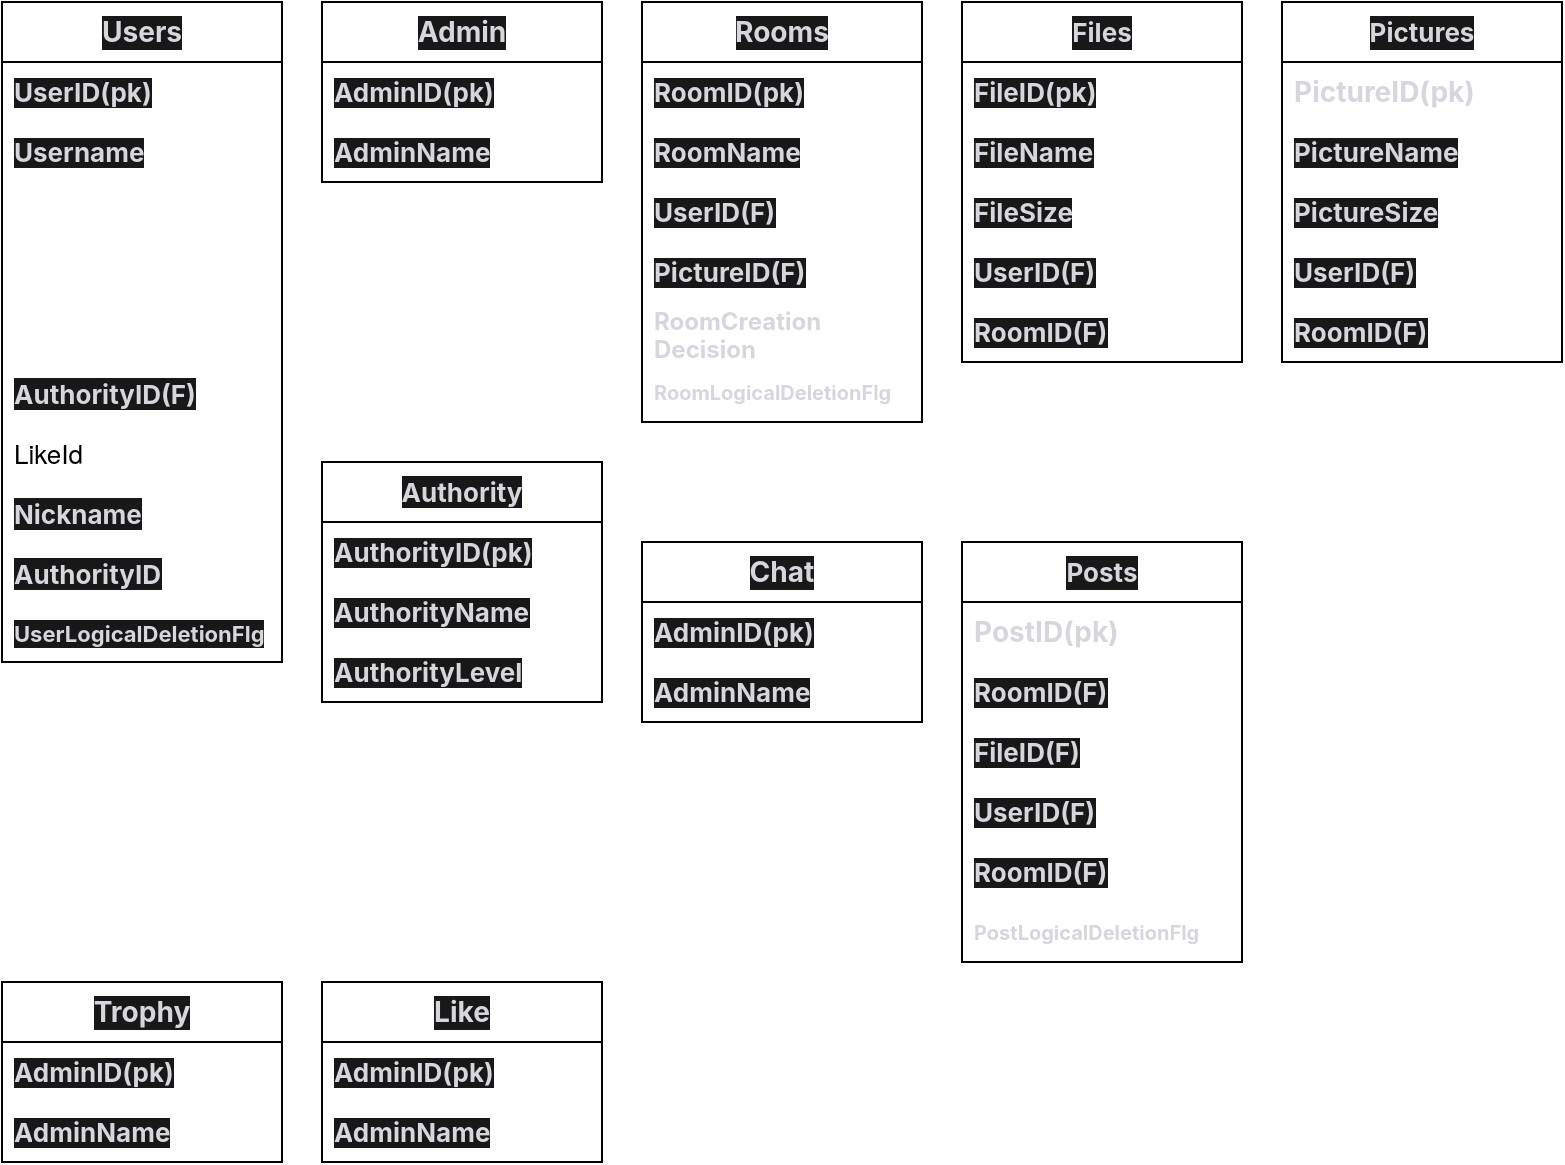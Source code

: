 <mxfile>
    <diagram id="1aKDpMHRwP3hoVTJVf11" name="ページ1">
        <mxGraphModel dx="1105" dy="659" grid="1" gridSize="10" guides="1" tooltips="1" connect="1" arrows="1" fold="1" page="1" pageScale="1" pageWidth="827" pageHeight="1169" math="0" shadow="0">
            <root>
                <mxCell id="0"/>
                <mxCell id="1" parent="0"/>
                <mxCell id="10" value="&lt;h3 style=&quot;margin-top: 0px; margin-bottom: 0px; color: rgb(214, 214, 221); font-family: -apple-system, &amp;quot;system-ui&amp;quot;, &amp;quot;Hiragino Kaku Gothic Pro&amp;quot;, sans-serif; text-align: start; background-color: rgb(24, 24, 24);&quot;&gt;Users&lt;/h3&gt;" style="swimlane;fontStyle=0;childLayout=stackLayout;horizontal=1;startSize=30;horizontalStack=0;resizeParent=1;resizeParentMax=0;resizeLast=0;collapsible=1;marginBottom=0;whiteSpace=wrap;html=1;" parent="1" vertex="1">
                    <mxGeometry x="40" y="70" width="140" height="330" as="geometry"/>
                </mxCell>
                <mxCell id="11" value="&lt;span style=&quot;color: rgb(214, 214, 221); font-family: -apple-system, &amp;quot;system-ui&amp;quot;, &amp;quot;Hiragino Kaku Gothic Pro&amp;quot;, sans-serif; font-size: 13px; font-style: normal; font-variant-ligatures: normal; font-variant-caps: normal; font-weight: 700; letter-spacing: normal; orphans: 2; text-align: left; text-indent: 0px; text-transform: none; widows: 2; word-spacing: 0px; -webkit-text-stroke-width: 0px; background-color: rgb(24, 24, 24); text-decoration-thickness: initial; text-decoration-style: initial; text-decoration-color: initial;&quot;&gt;U&lt;/span&gt;&lt;span style=&quot;color: rgb(214, 214, 221); font-family: -apple-system, &amp;quot;system-ui&amp;quot;, &amp;quot;Hiragino Kaku Gothic Pro&amp;quot;, sans-serif; font-size: 13px; font-style: normal; font-variant-ligatures: normal; font-variant-caps: normal; font-weight: 700; letter-spacing: normal; orphans: 2; text-align: left; text-indent: 0px; text-transform: none; widows: 2; word-spacing: 0px; -webkit-text-stroke-width: 0px; background-color: rgb(24, 24, 24); text-decoration-thickness: initial; text-decoration-style: initial; text-decoration-color: initial;&quot;&gt;s&lt;/span&gt;&lt;span style=&quot;color: rgb(214, 214, 221); font-family: -apple-system, &amp;quot;system-ui&amp;quot;, &amp;quot;Hiragino Kaku Gothic Pro&amp;quot;, sans-serif; font-size: 13px; font-style: normal; font-variant-ligatures: normal; font-variant-caps: normal; font-weight: 700; letter-spacing: normal; orphans: 2; text-align: left; text-indent: 0px; text-transform: none; widows: 2; word-spacing: 0px; -webkit-text-stroke-width: 0px; background-color: rgb(24, 24, 24); text-decoration-thickness: initial; text-decoration-style: initial; text-decoration-color: initial;&quot;&gt;e&lt;/span&gt;&lt;span style=&quot;color: rgb(214, 214, 221); font-family: -apple-system, &amp;quot;system-ui&amp;quot;, &amp;quot;Hiragino Kaku Gothic Pro&amp;quot;, sans-serif; font-size: 13px; font-style: normal; font-variant-ligatures: normal; font-variant-caps: normal; font-weight: 700; letter-spacing: normal; orphans: 2; text-align: left; text-indent: 0px; text-transform: none; widows: 2; word-spacing: 0px; -webkit-text-stroke-width: 0px; background-color: rgb(24, 24, 24); text-decoration-thickness: initial; text-decoration-style: initial; text-decoration-color: initial;&quot;&gt;r&lt;/span&gt;&lt;span style=&quot;color: rgb(214, 214, 221); font-family: -apple-system, &amp;quot;system-ui&amp;quot;, &amp;quot;Hiragino Kaku Gothic Pro&amp;quot;, sans-serif; font-size: 13px; font-style: normal; font-variant-ligatures: normal; font-variant-caps: normal; font-weight: 700; letter-spacing: normal; orphans: 2; text-align: left; text-indent: 0px; text-transform: none; widows: 2; word-spacing: 0px; -webkit-text-stroke-width: 0px; background-color: rgb(24, 24, 24); text-decoration-thickness: initial; text-decoration-style: initial; text-decoration-color: initial;&quot;&gt;I&lt;/span&gt;&lt;span style=&quot;color: rgb(214, 214, 221); font-family: -apple-system, &amp;quot;system-ui&amp;quot;, &amp;quot;Hiragino Kaku Gothic Pro&amp;quot;, sans-serif; font-size: 13px; font-style: normal; font-variant-ligatures: normal; font-variant-caps: normal; font-weight: 700; letter-spacing: normal; orphans: 2; text-align: left; text-indent: 0px; text-transform: none; widows: 2; word-spacing: 0px; -webkit-text-stroke-width: 0px; background-color: rgb(24, 24, 24); text-decoration-thickness: initial; text-decoration-style: initial; text-decoration-color: initial;&quot;&gt;D(pk)&lt;/span&gt;" style="text;strokeColor=none;fillColor=none;align=left;verticalAlign=middle;spacingLeft=4;spacingRight=4;overflow=hidden;points=[[0,0.5],[1,0.5]];portConstraint=eastwest;rotatable=0;whiteSpace=wrap;html=1;" parent="10" vertex="1">
                    <mxGeometry y="30" width="140" height="30" as="geometry"/>
                </mxCell>
                <mxCell id="12" value="&lt;span style=&quot;color: rgb(214, 214, 221); font-family: -apple-system, &amp;quot;system-ui&amp;quot;, &amp;quot;Hiragino Kaku Gothic Pro&amp;quot;, sans-serif; font-size: 13px; font-weight: 700; background-color: rgb(24, 24, 24);&quot;&gt;U&lt;/span&gt;&lt;span style=&quot;color: rgb(214, 214, 221); font-family: -apple-system, &amp;quot;system-ui&amp;quot;, &amp;quot;Hiragino Kaku Gothic Pro&amp;quot;, sans-serif; font-size: 13px; font-weight: 700; background-color: rgb(24, 24, 24);&quot;&gt;s&lt;/span&gt;&lt;span style=&quot;color: rgb(214, 214, 221); font-family: -apple-system, &amp;quot;system-ui&amp;quot;, &amp;quot;Hiragino Kaku Gothic Pro&amp;quot;, sans-serif; font-size: 13px; font-weight: 700; background-color: rgb(24, 24, 24);&quot;&gt;e&lt;/span&gt;&lt;span style=&quot;color: rgb(214, 214, 221); font-family: -apple-system, &amp;quot;system-ui&amp;quot;, &amp;quot;Hiragino Kaku Gothic Pro&amp;quot;, sans-serif; font-size: 13px; font-weight: 700; background-color: rgb(24, 24, 24);&quot;&gt;r&lt;/span&gt;&lt;span style=&quot;color: rgb(214, 214, 221); font-family: -apple-system, &amp;quot;system-ui&amp;quot;, &amp;quot;Hiragino Kaku Gothic Pro&amp;quot;, sans-serif; font-size: 13px; font-weight: 700; background-color: rgb(24, 24, 24);&quot;&gt;n&lt;/span&gt;&lt;span style=&quot;color: rgb(214, 214, 221); font-family: -apple-system, &amp;quot;system-ui&amp;quot;, &amp;quot;Hiragino Kaku Gothic Pro&amp;quot;, sans-serif; font-size: 13px; font-weight: 700; background-color: rgb(24, 24, 24);&quot;&gt;a&lt;/span&gt;&lt;span style=&quot;color: rgb(214, 214, 221); font-family: -apple-system, &amp;quot;system-ui&amp;quot;, &amp;quot;Hiragino Kaku Gothic Pro&amp;quot;, sans-serif; font-size: 13px; font-weight: 700; background-color: rgb(24, 24, 24);&quot;&gt;m&lt;/span&gt;&lt;span style=&quot;color: rgb(214, 214, 221); font-family: -apple-system, &amp;quot;system-ui&amp;quot;, &amp;quot;Hiragino Kaku Gothic Pro&amp;quot;, sans-serif; font-size: 13px; font-weight: 700; background-color: rgb(24, 24, 24);&quot;&gt;e&lt;/span&gt;" style="text;strokeColor=none;fillColor=none;align=left;verticalAlign=middle;spacingLeft=4;spacingRight=4;overflow=hidden;points=[[0,0.5],[1,0.5]];portConstraint=eastwest;rotatable=0;whiteSpace=wrap;html=1;" parent="10" vertex="1">
                    <mxGeometry y="60" width="140" height="30" as="geometry"/>
                </mxCell>
                <mxCell id="18" value="&lt;p style=&quot;margin: 0px; font-variant-numeric: normal; font-variant-east-asian: normal; font-variant-alternates: normal; font-kerning: auto; font-optical-sizing: auto; font-feature-settings: normal; font-variation-settings: normal; font-stretch: normal; font-size: 13px; line-height: normal; font-family: &amp;quot;Helvetica Neue&amp;quot;;&quot; class=&quot;p1&quot;&gt;&lt;b style=&quot;&quot;&gt;&lt;font color=&quot;#ffffff&quot;&gt;Email&lt;/font&gt;&lt;/b&gt;&lt;/p&gt;" style="text;strokeColor=none;fillColor=none;align=left;verticalAlign=middle;spacingLeft=4;spacingRight=4;overflow=hidden;points=[[0,0.5],[1,0.5]];portConstraint=eastwest;rotatable=0;whiteSpace=wrap;html=1;" parent="10" vertex="1">
                    <mxGeometry y="90" width="140" height="30" as="geometry"/>
                </mxCell>
                <mxCell id="13" value="&lt;p style=&quot;margin: 0px; font-variant-numeric: normal; font-variant-east-asian: normal; font-variant-alternates: normal; font-kerning: auto; font-optical-sizing: auto; font-feature-settings: normal; font-variation-settings: normal; font-stretch: normal; font-size: 13px; line-height: normal; font-family: &amp;quot;Helvetica Neue&amp;quot;;&quot; class=&quot;p1&quot;&gt;&lt;b style=&quot;&quot;&gt;&lt;font color=&quot;#ffffff&quot;&gt;AdminID(F)&lt;/font&gt;&lt;/b&gt;&lt;/p&gt;" style="text;strokeColor=none;fillColor=none;align=left;verticalAlign=middle;spacingLeft=4;spacingRight=4;overflow=hidden;points=[[0,0.5],[1,0.5]];portConstraint=eastwest;rotatable=0;whiteSpace=wrap;html=1;" parent="10" vertex="1">
                    <mxGeometry y="120" width="140" height="30" as="geometry"/>
                </mxCell>
                <mxCell id="34" value="&lt;p style=&quot;margin: 0px; font-variant-numeric: normal; font-variant-east-asian: normal; font-variant-alternates: normal; font-kerning: auto; font-optical-sizing: auto; font-feature-settings: normal; font-variation-settings: normal; font-stretch: normal; font-size: 13px; line-height: normal; font-family: &amp;quot;Helvetica Neue&amp;quot;;&quot; class=&quot;p1&quot;&gt;&lt;font color=&quot;#ffffff&quot;&gt;&lt;b&gt;RoomID(F)&lt;/b&gt;&lt;/font&gt;&lt;/p&gt;" style="text;strokeColor=none;fillColor=none;align=left;verticalAlign=middle;spacingLeft=4;spacingRight=4;overflow=hidden;points=[[0,0.5],[1,0.5]];portConstraint=eastwest;rotatable=0;whiteSpace=wrap;html=1;" parent="10" vertex="1">
                    <mxGeometry y="150" width="140" height="30" as="geometry"/>
                </mxCell>
                <mxCell id="53" value="&lt;p style=&quot;margin: 0px; font-variant-numeric: normal; font-variant-east-asian: normal; font-variant-alternates: normal; font-kerning: auto; font-optical-sizing: auto; font-feature-settings: normal; font-variation-settings: normal; font-stretch: normal; font-size: 13px; line-height: normal; font-family: &amp;quot;Helvetica Neue&amp;quot;;&quot; class=&quot;p1&quot;&gt;&lt;span style=&quot;color: rgb(214, 214, 221); font-family: -apple-system, &amp;quot;system-ui&amp;quot;, &amp;quot;Hiragino Kaku Gothic Pro&amp;quot;, sans-serif; font-weight: 700; background-color: rgb(24, 24, 24);&quot;&gt;A&lt;/span&gt;&lt;span style=&quot;color: rgb(214, 214, 221); font-family: -apple-system, &amp;quot;system-ui&amp;quot;, &amp;quot;Hiragino Kaku Gothic Pro&amp;quot;, sans-serif; font-weight: 700; background-color: rgb(24, 24, 24);&quot;&gt;u&lt;/span&gt;&lt;span style=&quot;color: rgb(214, 214, 221); font-family: -apple-system, &amp;quot;system-ui&amp;quot;, &amp;quot;Hiragino Kaku Gothic Pro&amp;quot;, sans-serif; font-weight: 700; background-color: rgb(24, 24, 24);&quot;&gt;t&lt;/span&gt;&lt;span style=&quot;color: rgb(214, 214, 221); font-family: -apple-system, &amp;quot;system-ui&amp;quot;, &amp;quot;Hiragino Kaku Gothic Pro&amp;quot;, sans-serif; font-weight: 700; background-color: rgb(24, 24, 24);&quot;&gt;h&lt;/span&gt;&lt;span style=&quot;color: rgb(214, 214, 221); font-family: -apple-system, &amp;quot;system-ui&amp;quot;, &amp;quot;Hiragino Kaku Gothic Pro&amp;quot;, sans-serif; font-weight: 700; background-color: rgb(24, 24, 24);&quot;&gt;o&lt;/span&gt;&lt;span style=&quot;color: rgb(214, 214, 221); font-family: -apple-system, &amp;quot;system-ui&amp;quot;, &amp;quot;Hiragino Kaku Gothic Pro&amp;quot;, sans-serif; font-weight: 700; background-color: rgb(24, 24, 24);&quot;&gt;r&lt;/span&gt;&lt;span style=&quot;color: rgb(214, 214, 221); font-family: -apple-system, &amp;quot;system-ui&amp;quot;, &amp;quot;Hiragino Kaku Gothic Pro&amp;quot;, sans-serif; font-weight: 700; background-color: rgb(24, 24, 24);&quot;&gt;i&lt;/span&gt;&lt;span style=&quot;color: rgb(214, 214, 221); font-family: -apple-system, &amp;quot;system-ui&amp;quot;, &amp;quot;Hiragino Kaku Gothic Pro&amp;quot;, sans-serif; font-weight: 700; background-color: rgb(24, 24, 24);&quot;&gt;t&lt;/span&gt;&lt;span style=&quot;color: rgb(214, 214, 221); font-family: -apple-system, &amp;quot;system-ui&amp;quot;, &amp;quot;Hiragino Kaku Gothic Pro&amp;quot;, sans-serif; font-weight: 700; background-color: rgb(24, 24, 24);&quot;&gt;y&lt;/span&gt;&lt;span style=&quot;color: rgb(214, 214, 221); font-family: -apple-system, &amp;quot;system-ui&amp;quot;, &amp;quot;Hiragino Kaku Gothic Pro&amp;quot;, sans-serif; font-weight: 700; background-color: rgb(24, 24, 24);&quot;&gt;I&lt;/span&gt;&lt;span style=&quot;color: rgb(214, 214, 221); font-family: -apple-system, &amp;quot;system-ui&amp;quot;, &amp;quot;Hiragino Kaku Gothic Pro&amp;quot;, sans-serif; font-weight: 700; background-color: rgb(24, 24, 24);&quot;&gt;D(F)&lt;/span&gt;&lt;br&gt;&lt;/p&gt;" style="text;strokeColor=none;fillColor=none;align=left;verticalAlign=middle;spacingLeft=4;spacingRight=4;overflow=hidden;points=[[0,0.5],[1,0.5]];portConstraint=eastwest;rotatable=0;whiteSpace=wrap;html=1;" vertex="1" parent="10">
                    <mxGeometry y="180" width="140" height="30" as="geometry"/>
                </mxCell>
                <mxCell id="54" value="&lt;p style=&quot;margin: 0px; font-variant-numeric: normal; font-variant-east-asian: normal; font-variant-alternates: normal; font-kerning: auto; font-optical-sizing: auto; font-feature-settings: normal; font-variation-settings: normal; font-stretch: normal; font-size: 13px; line-height: normal; font-family: &amp;quot;Helvetica Neue&amp;quot;;&quot; class=&quot;p1&quot;&gt;LikeId&lt;/p&gt;" style="text;strokeColor=none;fillColor=none;align=left;verticalAlign=middle;spacingLeft=4;spacingRight=4;overflow=hidden;points=[[0,0.5],[1,0.5]];portConstraint=eastwest;rotatable=0;whiteSpace=wrap;html=1;" vertex="1" parent="10">
                    <mxGeometry y="210" width="140" height="30" as="geometry"/>
                </mxCell>
                <mxCell id="55" value="&lt;p style=&quot;margin: 0px; font-variant-numeric: normal; font-variant-east-asian: normal; font-variant-alternates: normal; font-kerning: auto; font-optical-sizing: auto; font-feature-settings: normal; font-variation-settings: normal; font-stretch: normal; font-size: 13px; line-height: normal;&quot; class=&quot;p1&quot;&gt;&lt;font face=&quot;-apple-system, system-ui, Hiragino Kaku Gothic Pro, sans-serif&quot; color=&quot;#d6d6dd&quot;&gt;&lt;span style=&quot;background-color: rgb(24, 24, 24);&quot;&gt;&lt;b&gt;Nickname&lt;/b&gt;&lt;/span&gt;&lt;/font&gt;&lt;/p&gt;" style="text;strokeColor=none;fillColor=none;align=left;verticalAlign=middle;spacingLeft=4;spacingRight=4;overflow=hidden;points=[[0,0.5],[1,0.5]];portConstraint=eastwest;rotatable=0;whiteSpace=wrap;html=1;" vertex="1" parent="10">
                    <mxGeometry y="240" width="140" height="30" as="geometry"/>
                </mxCell>
                <mxCell id="56" value="&lt;p style=&quot;margin: 0px; font-variant-numeric: normal; font-variant-east-asian: normal; font-variant-alternates: normal; font-kerning: auto; font-optical-sizing: auto; font-feature-settings: normal; font-variation-settings: normal; font-stretch: normal; font-size: 13px; line-height: normal; font-family: &amp;quot;Helvetica Neue&amp;quot;;&quot; class=&quot;p1&quot;&gt;&lt;span style=&quot;color: rgb(214, 214, 221); font-family: -apple-system, &amp;quot;system-ui&amp;quot;, &amp;quot;Hiragino Kaku Gothic Pro&amp;quot;, sans-serif; font-weight: 700; background-color: rgb(24, 24, 24);&quot;&gt;A&lt;/span&gt;&lt;span style=&quot;color: rgb(214, 214, 221); font-family: -apple-system, &amp;quot;system-ui&amp;quot;, &amp;quot;Hiragino Kaku Gothic Pro&amp;quot;, sans-serif; font-weight: 700; background-color: rgb(24, 24, 24);&quot;&gt;u&lt;/span&gt;&lt;span style=&quot;color: rgb(214, 214, 221); font-family: -apple-system, &amp;quot;system-ui&amp;quot;, &amp;quot;Hiragino Kaku Gothic Pro&amp;quot;, sans-serif; font-weight: 700; background-color: rgb(24, 24, 24);&quot;&gt;t&lt;/span&gt;&lt;span style=&quot;color: rgb(214, 214, 221); font-family: -apple-system, &amp;quot;system-ui&amp;quot;, &amp;quot;Hiragino Kaku Gothic Pro&amp;quot;, sans-serif; font-weight: 700; background-color: rgb(24, 24, 24);&quot;&gt;h&lt;/span&gt;&lt;span style=&quot;color: rgb(214, 214, 221); font-family: -apple-system, &amp;quot;system-ui&amp;quot;, &amp;quot;Hiragino Kaku Gothic Pro&amp;quot;, sans-serif; font-weight: 700; background-color: rgb(24, 24, 24);&quot;&gt;o&lt;/span&gt;&lt;span style=&quot;color: rgb(214, 214, 221); font-family: -apple-system, &amp;quot;system-ui&amp;quot;, &amp;quot;Hiragino Kaku Gothic Pro&amp;quot;, sans-serif; font-weight: 700; background-color: rgb(24, 24, 24);&quot;&gt;r&lt;/span&gt;&lt;span style=&quot;color: rgb(214, 214, 221); font-family: -apple-system, &amp;quot;system-ui&amp;quot;, &amp;quot;Hiragino Kaku Gothic Pro&amp;quot;, sans-serif; font-weight: 700; background-color: rgb(24, 24, 24);&quot;&gt;i&lt;/span&gt;&lt;span style=&quot;color: rgb(214, 214, 221); font-family: -apple-system, &amp;quot;system-ui&amp;quot;, &amp;quot;Hiragino Kaku Gothic Pro&amp;quot;, sans-serif; font-weight: 700; background-color: rgb(24, 24, 24);&quot;&gt;t&lt;/span&gt;&lt;span style=&quot;color: rgb(214, 214, 221); font-family: -apple-system, &amp;quot;system-ui&amp;quot;, &amp;quot;Hiragino Kaku Gothic Pro&amp;quot;, sans-serif; font-weight: 700; background-color: rgb(24, 24, 24);&quot;&gt;y&lt;/span&gt;&lt;span style=&quot;color: rgb(214, 214, 221); font-family: -apple-system, &amp;quot;system-ui&amp;quot;, &amp;quot;Hiragino Kaku Gothic Pro&amp;quot;, sans-serif; font-weight: 700; background-color: rgb(24, 24, 24);&quot;&gt;I&lt;/span&gt;&lt;span style=&quot;color: rgb(214, 214, 221); font-family: -apple-system, &amp;quot;system-ui&amp;quot;, &amp;quot;Hiragino Kaku Gothic Pro&amp;quot;, sans-serif; font-weight: 700; background-color: rgb(24, 24, 24);&quot;&gt;D&lt;/span&gt;&lt;br&gt;&lt;/p&gt;" style="text;strokeColor=none;fillColor=none;align=left;verticalAlign=middle;spacingLeft=4;spacingRight=4;overflow=hidden;points=[[0,0.5],[1,0.5]];portConstraint=eastwest;rotatable=0;whiteSpace=wrap;html=1;" vertex="1" parent="10">
                    <mxGeometry y="270" width="140" height="30" as="geometry"/>
                </mxCell>
                <mxCell id="35" value="&lt;p style=&quot;margin: 0px; font-variant-numeric: normal; font-variant-east-asian: normal; font-variant-alternates: normal; font-kerning: auto; font-optical-sizing: auto; font-feature-settings: normal; font-variation-settings: normal; font-stretch: normal; line-height: normal;&quot; class=&quot;p1&quot;&gt;&lt;font style=&quot;font-size: 11px;&quot; face=&quot;-apple-system, system-ui, Hiragino Kaku Gothic Pro, sans-serif&quot; color=&quot;#d6d6dd&quot;&gt;&lt;span style=&quot;background-color: rgb(24, 24, 24);&quot;&gt;&lt;b style=&quot;&quot;&gt;UserLogicalDeletionFlg&lt;/b&gt;&lt;/span&gt;&lt;/font&gt;&lt;/p&gt;" style="text;strokeColor=none;fillColor=none;align=left;verticalAlign=middle;spacingLeft=4;spacingRight=4;overflow=hidden;points=[[0,0.5],[1,0.5]];portConstraint=eastwest;rotatable=0;whiteSpace=wrap;html=1;" parent="10" vertex="1">
                    <mxGeometry y="300" width="140" height="30" as="geometry"/>
                </mxCell>
                <mxCell id="14" value="&lt;span style=&quot;color: rgb(214, 214, 221); font-family: -apple-system, &amp;quot;system-ui&amp;quot;, &amp;quot;Hiragino Kaku Gothic Pro&amp;quot;, sans-serif; font-size: 13px; font-weight: 700; text-align: left; background-color: rgb(24, 24, 24);&quot;&gt;A&lt;/span&gt;&lt;span style=&quot;color: rgb(214, 214, 221); font-family: -apple-system, &amp;quot;system-ui&amp;quot;, &amp;quot;Hiragino Kaku Gothic Pro&amp;quot;, sans-serif; font-size: 13px; font-weight: 700; text-align: left; background-color: rgb(24, 24, 24);&quot;&gt;u&lt;/span&gt;&lt;span style=&quot;color: rgb(214, 214, 221); font-family: -apple-system, &amp;quot;system-ui&amp;quot;, &amp;quot;Hiragino Kaku Gothic Pro&amp;quot;, sans-serif; font-size: 13px; font-weight: 700; text-align: left; background-color: rgb(24, 24, 24);&quot;&gt;t&lt;/span&gt;&lt;span style=&quot;color: rgb(214, 214, 221); font-family: -apple-system, &amp;quot;system-ui&amp;quot;, &amp;quot;Hiragino Kaku Gothic Pro&amp;quot;, sans-serif; font-size: 13px; font-weight: 700; text-align: left; background-color: rgb(24, 24, 24);&quot;&gt;h&lt;/span&gt;&lt;span style=&quot;color: rgb(214, 214, 221); font-family: -apple-system, &amp;quot;system-ui&amp;quot;, &amp;quot;Hiragino Kaku Gothic Pro&amp;quot;, sans-serif; font-size: 13px; font-weight: 700; text-align: left; background-color: rgb(24, 24, 24);&quot;&gt;o&lt;/span&gt;&lt;span style=&quot;color: rgb(214, 214, 221); font-family: -apple-system, &amp;quot;system-ui&amp;quot;, &amp;quot;Hiragino Kaku Gothic Pro&amp;quot;, sans-serif; font-size: 13px; font-weight: 700; text-align: left; background-color: rgb(24, 24, 24);&quot;&gt;r&lt;/span&gt;&lt;span style=&quot;color: rgb(214, 214, 221); font-family: -apple-system, &amp;quot;system-ui&amp;quot;, &amp;quot;Hiragino Kaku Gothic Pro&amp;quot;, sans-serif; font-size: 13px; font-weight: 700; text-align: left; background-color: rgb(24, 24, 24);&quot;&gt;i&lt;/span&gt;&lt;span style=&quot;color: rgb(214, 214, 221); font-family: -apple-system, &amp;quot;system-ui&amp;quot;, &amp;quot;Hiragino Kaku Gothic Pro&amp;quot;, sans-serif; font-size: 13px; font-weight: 700; text-align: left; background-color: rgb(24, 24, 24);&quot;&gt;t&lt;/span&gt;&lt;span style=&quot;color: rgb(214, 214, 221); font-family: -apple-system, &amp;quot;system-ui&amp;quot;, &amp;quot;Hiragino Kaku Gothic Pro&amp;quot;, sans-serif; font-size: 13px; font-weight: 700; text-align: left; background-color: rgb(24, 24, 24);&quot;&gt;y&lt;/span&gt;" style="swimlane;fontStyle=0;childLayout=stackLayout;horizontal=1;startSize=30;horizontalStack=0;resizeParent=1;resizeParentMax=0;resizeLast=0;collapsible=1;marginBottom=0;whiteSpace=wrap;html=1;" parent="1" vertex="1">
                    <mxGeometry x="200" y="300" width="140" height="120" as="geometry"/>
                </mxCell>
                <mxCell id="16" value="&lt;span style=&quot;color: rgb(214, 214, 221); font-family: -apple-system, &amp;quot;system-ui&amp;quot;, &amp;quot;Hiragino Kaku Gothic Pro&amp;quot;, sans-serif; font-size: 13px; font-weight: 700; background-color: rgb(24, 24, 24);&quot;&gt;A&lt;/span&gt;&lt;span style=&quot;color: rgb(214, 214, 221); font-family: -apple-system, &amp;quot;system-ui&amp;quot;, &amp;quot;Hiragino Kaku Gothic Pro&amp;quot;, sans-serif; font-size: 13px; font-weight: 700; background-color: rgb(24, 24, 24);&quot;&gt;u&lt;/span&gt;&lt;span style=&quot;color: rgb(214, 214, 221); font-family: -apple-system, &amp;quot;system-ui&amp;quot;, &amp;quot;Hiragino Kaku Gothic Pro&amp;quot;, sans-serif; font-size: 13px; font-weight: 700; background-color: rgb(24, 24, 24);&quot;&gt;t&lt;/span&gt;&lt;span style=&quot;color: rgb(214, 214, 221); font-family: -apple-system, &amp;quot;system-ui&amp;quot;, &amp;quot;Hiragino Kaku Gothic Pro&amp;quot;, sans-serif; font-size: 13px; font-weight: 700; background-color: rgb(24, 24, 24);&quot;&gt;h&lt;/span&gt;&lt;span style=&quot;color: rgb(214, 214, 221); font-family: -apple-system, &amp;quot;system-ui&amp;quot;, &amp;quot;Hiragino Kaku Gothic Pro&amp;quot;, sans-serif; font-size: 13px; font-weight: 700; background-color: rgb(24, 24, 24);&quot;&gt;o&lt;/span&gt;&lt;span style=&quot;color: rgb(214, 214, 221); font-family: -apple-system, &amp;quot;system-ui&amp;quot;, &amp;quot;Hiragino Kaku Gothic Pro&amp;quot;, sans-serif; font-size: 13px; font-weight: 700; background-color: rgb(24, 24, 24);&quot;&gt;r&lt;/span&gt;&lt;span style=&quot;color: rgb(214, 214, 221); font-family: -apple-system, &amp;quot;system-ui&amp;quot;, &amp;quot;Hiragino Kaku Gothic Pro&amp;quot;, sans-serif; font-size: 13px; font-weight: 700; background-color: rgb(24, 24, 24);&quot;&gt;i&lt;/span&gt;&lt;span style=&quot;color: rgb(214, 214, 221); font-family: -apple-system, &amp;quot;system-ui&amp;quot;, &amp;quot;Hiragino Kaku Gothic Pro&amp;quot;, sans-serif; font-size: 13px; font-weight: 700; background-color: rgb(24, 24, 24);&quot;&gt;t&lt;/span&gt;&lt;span style=&quot;color: rgb(214, 214, 221); font-family: -apple-system, &amp;quot;system-ui&amp;quot;, &amp;quot;Hiragino Kaku Gothic Pro&amp;quot;, sans-serif; font-size: 13px; font-weight: 700; background-color: rgb(24, 24, 24);&quot;&gt;y&lt;/span&gt;&lt;span style=&quot;color: rgb(214, 214, 221); font-family: -apple-system, &amp;quot;system-ui&amp;quot;, &amp;quot;Hiragino Kaku Gothic Pro&amp;quot;, sans-serif; font-size: 13px; font-weight: 700; background-color: rgb(24, 24, 24);&quot;&gt;I&lt;/span&gt;&lt;span style=&quot;color: rgb(214, 214, 221); font-family: -apple-system, &amp;quot;system-ui&amp;quot;, &amp;quot;Hiragino Kaku Gothic Pro&amp;quot;, sans-serif; font-size: 13px; font-weight: 700; background-color: rgb(24, 24, 24);&quot;&gt;D&lt;/span&gt;&lt;span style=&quot;color: rgb(214, 214, 221); font-family: -apple-system, &amp;quot;system-ui&amp;quot;, &amp;quot;Hiragino Kaku Gothic Pro&amp;quot;, sans-serif; font-size: 13px; font-weight: 700; background-color: rgb(24, 24, 24);&quot;&gt;(pk)&lt;/span&gt;" style="text;strokeColor=none;fillColor=none;align=left;verticalAlign=middle;spacingLeft=4;spacingRight=4;overflow=hidden;points=[[0,0.5],[1,0.5]];portConstraint=eastwest;rotatable=0;whiteSpace=wrap;html=1;" parent="14" vertex="1">
                    <mxGeometry y="30" width="140" height="30" as="geometry"/>
                </mxCell>
                <mxCell id="15" value="&lt;span style=&quot;color: rgb(214, 214, 221); font-family: -apple-system, &amp;quot;system-ui&amp;quot;, &amp;quot;Hiragino Kaku Gothic Pro&amp;quot;, sans-serif; font-size: 13px; font-weight: 700; background-color: rgb(24, 24, 24);&quot;&gt;A&lt;/span&gt;&lt;span style=&quot;color: rgb(214, 214, 221); font-family: -apple-system, &amp;quot;system-ui&amp;quot;, &amp;quot;Hiragino Kaku Gothic Pro&amp;quot;, sans-serif; font-size: 13px; font-weight: 700; background-color: rgb(24, 24, 24);&quot;&gt;u&lt;/span&gt;&lt;span style=&quot;color: rgb(214, 214, 221); font-family: -apple-system, &amp;quot;system-ui&amp;quot;, &amp;quot;Hiragino Kaku Gothic Pro&amp;quot;, sans-serif; font-size: 13px; font-weight: 700; background-color: rgb(24, 24, 24);&quot;&gt;t&lt;/span&gt;&lt;span style=&quot;color: rgb(214, 214, 221); font-family: -apple-system, &amp;quot;system-ui&amp;quot;, &amp;quot;Hiragino Kaku Gothic Pro&amp;quot;, sans-serif; font-size: 13px; font-weight: 700; background-color: rgb(24, 24, 24);&quot;&gt;h&lt;/span&gt;&lt;span style=&quot;color: rgb(214, 214, 221); font-family: -apple-system, &amp;quot;system-ui&amp;quot;, &amp;quot;Hiragino Kaku Gothic Pro&amp;quot;, sans-serif; font-size: 13px; font-weight: 700; background-color: rgb(24, 24, 24);&quot;&gt;o&lt;/span&gt;&lt;span style=&quot;color: rgb(214, 214, 221); font-family: -apple-system, &amp;quot;system-ui&amp;quot;, &amp;quot;Hiragino Kaku Gothic Pro&amp;quot;, sans-serif; font-size: 13px; font-weight: 700; background-color: rgb(24, 24, 24);&quot;&gt;r&lt;/span&gt;&lt;span style=&quot;color: rgb(214, 214, 221); font-family: -apple-system, &amp;quot;system-ui&amp;quot;, &amp;quot;Hiragino Kaku Gothic Pro&amp;quot;, sans-serif; font-size: 13px; font-weight: 700; background-color: rgb(24, 24, 24);&quot;&gt;i&lt;/span&gt;&lt;span style=&quot;color: rgb(214, 214, 221); font-family: -apple-system, &amp;quot;system-ui&amp;quot;, &amp;quot;Hiragino Kaku Gothic Pro&amp;quot;, sans-serif; font-size: 13px; font-weight: 700; background-color: rgb(24, 24, 24);&quot;&gt;t&lt;/span&gt;&lt;span style=&quot;color: rgb(214, 214, 221); font-family: -apple-system, &amp;quot;system-ui&amp;quot;, &amp;quot;Hiragino Kaku Gothic Pro&amp;quot;, sans-serif; font-size: 13px; font-weight: 700; background-color: rgb(24, 24, 24);&quot;&gt;yName&lt;/span&gt;" style="text;strokeColor=none;fillColor=none;align=left;verticalAlign=middle;spacingLeft=4;spacingRight=4;overflow=hidden;points=[[0,0.5],[1,0.5]];portConstraint=eastwest;rotatable=0;whiteSpace=wrap;html=1;" parent="14" vertex="1">
                    <mxGeometry y="60" width="140" height="30" as="geometry"/>
                </mxCell>
                <mxCell id="51" value="&lt;span style=&quot;color: rgb(214, 214, 221); font-family: -apple-system, &amp;quot;system-ui&amp;quot;, &amp;quot;Hiragino Kaku Gothic Pro&amp;quot;, sans-serif; font-size: 13px; font-weight: 700; background-color: rgb(24, 24, 24);&quot;&gt;A&lt;/span&gt;&lt;span style=&quot;color: rgb(214, 214, 221); font-family: -apple-system, &amp;quot;system-ui&amp;quot;, &amp;quot;Hiragino Kaku Gothic Pro&amp;quot;, sans-serif; font-size: 13px; font-weight: 700; background-color: rgb(24, 24, 24);&quot;&gt;u&lt;/span&gt;&lt;span style=&quot;color: rgb(214, 214, 221); font-family: -apple-system, &amp;quot;system-ui&amp;quot;, &amp;quot;Hiragino Kaku Gothic Pro&amp;quot;, sans-serif; font-size: 13px; font-weight: 700; background-color: rgb(24, 24, 24);&quot;&gt;t&lt;/span&gt;&lt;span style=&quot;color: rgb(214, 214, 221); font-family: -apple-system, &amp;quot;system-ui&amp;quot;, &amp;quot;Hiragino Kaku Gothic Pro&amp;quot;, sans-serif; font-size: 13px; font-weight: 700; background-color: rgb(24, 24, 24);&quot;&gt;h&lt;/span&gt;&lt;span style=&quot;color: rgb(214, 214, 221); font-family: -apple-system, &amp;quot;system-ui&amp;quot;, &amp;quot;Hiragino Kaku Gothic Pro&amp;quot;, sans-serif; font-size: 13px; font-weight: 700; background-color: rgb(24, 24, 24);&quot;&gt;o&lt;/span&gt;&lt;span style=&quot;color: rgb(214, 214, 221); font-family: -apple-system, &amp;quot;system-ui&amp;quot;, &amp;quot;Hiragino Kaku Gothic Pro&amp;quot;, sans-serif; font-size: 13px; font-weight: 700; background-color: rgb(24, 24, 24);&quot;&gt;r&lt;/span&gt;&lt;span style=&quot;color: rgb(214, 214, 221); font-family: -apple-system, &amp;quot;system-ui&amp;quot;, &amp;quot;Hiragino Kaku Gothic Pro&amp;quot;, sans-serif; font-size: 13px; font-weight: 700; background-color: rgb(24, 24, 24);&quot;&gt;i&lt;/span&gt;&lt;span style=&quot;color: rgb(214, 214, 221); font-family: -apple-system, &amp;quot;system-ui&amp;quot;, &amp;quot;Hiragino Kaku Gothic Pro&amp;quot;, sans-serif; font-size: 13px; font-weight: 700; background-color: rgb(24, 24, 24);&quot;&gt;t&lt;/span&gt;&lt;span style=&quot;color: rgb(214, 214, 221); font-family: -apple-system, &amp;quot;system-ui&amp;quot;, &amp;quot;Hiragino Kaku Gothic Pro&amp;quot;, sans-serif; font-size: 13px; font-weight: 700; background-color: rgb(24, 24, 24);&quot;&gt;y&lt;/span&gt;&lt;span style=&quot;color: rgb(214, 214, 221); font-family: -apple-system, &amp;quot;system-ui&amp;quot;, &amp;quot;Hiragino Kaku Gothic Pro&amp;quot;, sans-serif; font-size: 13px; font-weight: 700; background-color: rgb(24, 24, 24);&quot;&gt;L&lt;/span&gt;&lt;span style=&quot;color: rgb(214, 214, 221); font-family: -apple-system, &amp;quot;system-ui&amp;quot;, &amp;quot;Hiragino Kaku Gothic Pro&amp;quot;, sans-serif; font-size: 13px; font-weight: 700; background-color: rgb(24, 24, 24);&quot;&gt;e&lt;/span&gt;&lt;span style=&quot;color: rgb(214, 214, 221); font-family: -apple-system, &amp;quot;system-ui&amp;quot;, &amp;quot;Hiragino Kaku Gothic Pro&amp;quot;, sans-serif; font-size: 13px; font-weight: 700; background-color: rgb(24, 24, 24);&quot;&gt;v&lt;/span&gt;&lt;span style=&quot;color: rgb(214, 214, 221); font-family: -apple-system, &amp;quot;system-ui&amp;quot;, &amp;quot;Hiragino Kaku Gothic Pro&amp;quot;, sans-serif; font-size: 13px; font-weight: 700; background-color: rgb(24, 24, 24);&quot;&gt;e&lt;/span&gt;&lt;span style=&quot;color: rgb(214, 214, 221); font-family: -apple-system, &amp;quot;system-ui&amp;quot;, &amp;quot;Hiragino Kaku Gothic Pro&amp;quot;, sans-serif; font-size: 13px; font-weight: 700; background-color: rgb(24, 24, 24);&quot;&gt;l&lt;/span&gt;" style="text;strokeColor=none;fillColor=none;align=left;verticalAlign=middle;spacingLeft=4;spacingRight=4;overflow=hidden;points=[[0,0.5],[1,0.5]];portConstraint=eastwest;rotatable=0;whiteSpace=wrap;html=1;" vertex="1" parent="14">
                    <mxGeometry y="90" width="140" height="30" as="geometry"/>
                </mxCell>
                <mxCell id="29" value="&lt;h3 style=&quot;margin-top: 0px; margin-bottom: 0px; color: rgb(214, 214, 221); font-family: -apple-system, &amp;quot;system-ui&amp;quot;, &amp;quot;Hiragino Kaku Gothic Pro&amp;quot;, sans-serif; text-align: start; background-color: rgb(24, 24, 24);&quot;&gt;Admin&lt;/h3&gt;" style="swimlane;fontStyle=0;childLayout=stackLayout;horizontal=1;startSize=30;horizontalStack=0;resizeParent=1;resizeParentMax=0;resizeLast=0;collapsible=1;marginBottom=0;whiteSpace=wrap;html=1;" parent="1" vertex="1">
                    <mxGeometry x="200" y="70" width="140" height="90" as="geometry"/>
                </mxCell>
                <mxCell id="30" value="&lt;span style=&quot;color: rgb(214, 214, 221); font-family: -apple-system, &amp;quot;system-ui&amp;quot;, &amp;quot;Hiragino Kaku Gothic Pro&amp;quot;, sans-serif; font-size: 13px; font-style: normal; font-variant-ligatures: normal; font-variant-caps: normal; font-weight: 700; letter-spacing: normal; orphans: 2; text-align: left; text-indent: 0px; text-transform: none; widows: 2; word-spacing: 0px; -webkit-text-stroke-width: 0px; background-color: rgb(24, 24, 24); text-decoration-thickness: initial; text-decoration-style: initial; text-decoration-color: initial;&quot;&gt;AdminID(pk)&lt;/span&gt;" style="text;strokeColor=none;fillColor=none;align=left;verticalAlign=middle;spacingLeft=4;spacingRight=4;overflow=hidden;points=[[0,0.5],[1,0.5]];portConstraint=eastwest;rotatable=0;whiteSpace=wrap;html=1;" parent="29" vertex="1">
                    <mxGeometry y="30" width="140" height="30" as="geometry"/>
                </mxCell>
                <mxCell id="31" value="&lt;span style=&quot;color: rgb(214, 214, 221); font-family: -apple-system, &amp;quot;system-ui&amp;quot;, &amp;quot;Hiragino Kaku Gothic Pro&amp;quot;, sans-serif; font-size: 13px; font-weight: 700; background-color: rgb(24, 24, 24);&quot;&gt;A&lt;/span&gt;&lt;span style=&quot;color: rgb(214, 214, 221); font-family: -apple-system, &amp;quot;system-ui&amp;quot;, &amp;quot;Hiragino Kaku Gothic Pro&amp;quot;, sans-serif; font-size: 13px; font-weight: 700; background-color: rgb(24, 24, 24);&quot;&gt;d&lt;/span&gt;&lt;span style=&quot;color: rgb(214, 214, 221); font-family: -apple-system, &amp;quot;system-ui&amp;quot;, &amp;quot;Hiragino Kaku Gothic Pro&amp;quot;, sans-serif; font-size: 13px; font-weight: 700; background-color: rgb(24, 24, 24);&quot;&gt;m&lt;/span&gt;&lt;span style=&quot;color: rgb(214, 214, 221); font-family: -apple-system, &amp;quot;system-ui&amp;quot;, &amp;quot;Hiragino Kaku Gothic Pro&amp;quot;, sans-serif; font-size: 13px; font-weight: 700; background-color: rgb(24, 24, 24);&quot;&gt;i&lt;/span&gt;&lt;span style=&quot;color: rgb(214, 214, 221); font-family: -apple-system, &amp;quot;system-ui&amp;quot;, &amp;quot;Hiragino Kaku Gothic Pro&amp;quot;, sans-serif; font-size: 13px; font-weight: 700; background-color: rgb(24, 24, 24);&quot;&gt;n&lt;/span&gt;&lt;span style=&quot;color: rgb(214, 214, 221); font-family: -apple-system, &amp;quot;system-ui&amp;quot;, &amp;quot;Hiragino Kaku Gothic Pro&amp;quot;, sans-serif; font-size: 13px; font-weight: 700; background-color: rgb(24, 24, 24);&quot;&gt;N&lt;/span&gt;&lt;span style=&quot;color: rgb(214, 214, 221); font-family: -apple-system, &amp;quot;system-ui&amp;quot;, &amp;quot;Hiragino Kaku Gothic Pro&amp;quot;, sans-serif; font-size: 13px; font-weight: 700; background-color: rgb(24, 24, 24);&quot;&gt;a&lt;/span&gt;&lt;span style=&quot;color: rgb(214, 214, 221); font-family: -apple-system, &amp;quot;system-ui&amp;quot;, &amp;quot;Hiragino Kaku Gothic Pro&amp;quot;, sans-serif; font-size: 13px; font-weight: 700; background-color: rgb(24, 24, 24);&quot;&gt;m&lt;/span&gt;&lt;span style=&quot;color: rgb(214, 214, 221); font-family: -apple-system, &amp;quot;system-ui&amp;quot;, &amp;quot;Hiragino Kaku Gothic Pro&amp;quot;, sans-serif; font-size: 13px; font-weight: 700; background-color: rgb(24, 24, 24);&quot;&gt;e&lt;/span&gt;" style="text;strokeColor=none;fillColor=none;align=left;verticalAlign=middle;spacingLeft=4;spacingRight=4;overflow=hidden;points=[[0,0.5],[1,0.5]];portConstraint=eastwest;rotatable=0;whiteSpace=wrap;html=1;" parent="29" vertex="1">
                    <mxGeometry y="60" width="140" height="30" as="geometry"/>
                </mxCell>
                <mxCell id="36" value="&lt;h3 style=&quot;margin-top: 0px; margin-bottom: 0px; color: rgb(214, 214, 221); font-family: -apple-system, &amp;quot;system-ui&amp;quot;, &amp;quot;Hiragino Kaku Gothic Pro&amp;quot;, sans-serif; text-align: start; background-color: rgb(24, 24, 24);&quot;&gt;Rooms&lt;/h3&gt;" style="swimlane;fontStyle=0;childLayout=stackLayout;horizontal=1;startSize=30;horizontalStack=0;resizeParent=1;resizeParentMax=0;resizeLast=0;collapsible=1;marginBottom=0;whiteSpace=wrap;html=1;" parent="1" vertex="1">
                    <mxGeometry x="360" y="70" width="140" height="210" as="geometry"/>
                </mxCell>
                <mxCell id="37" value="&lt;span style=&quot;color: rgb(214, 214, 221); font-family: -apple-system, &amp;quot;system-ui&amp;quot;, &amp;quot;Hiragino Kaku Gothic Pro&amp;quot;, sans-serif; font-size: 13px; font-style: normal; font-variant-ligatures: normal; font-variant-caps: normal; font-weight: 700; letter-spacing: normal; orphans: 2; text-align: left; text-indent: 0px; text-transform: none; widows: 2; word-spacing: 0px; -webkit-text-stroke-width: 0px; background-color: rgb(24, 24, 24); text-decoration-thickness: initial; text-decoration-style: initial; text-decoration-color: initial;&quot;&gt;RoomID(pk)&lt;/span&gt;" style="text;strokeColor=none;fillColor=none;align=left;verticalAlign=middle;spacingLeft=4;spacingRight=4;overflow=hidden;points=[[0,0.5],[1,0.5]];portConstraint=eastwest;rotatable=0;whiteSpace=wrap;html=1;" parent="36" vertex="1">
                    <mxGeometry y="30" width="140" height="30" as="geometry"/>
                </mxCell>
                <mxCell id="38" value="&lt;span style=&quot;color: rgb(214, 214, 221); font-family: -apple-system, &amp;quot;system-ui&amp;quot;, &amp;quot;Hiragino Kaku Gothic Pro&amp;quot;, sans-serif; font-size: 13px; font-weight: 700; background-color: rgb(24, 24, 24);&quot;&gt;R&lt;/span&gt;&lt;span style=&quot;color: rgb(214, 214, 221); font-family: -apple-system, &amp;quot;system-ui&amp;quot;, &amp;quot;Hiragino Kaku Gothic Pro&amp;quot;, sans-serif; font-size: 13px; font-weight: 700; background-color: rgb(24, 24, 24);&quot;&gt;o&lt;/span&gt;&lt;span style=&quot;color: rgb(214, 214, 221); font-family: -apple-system, &amp;quot;system-ui&amp;quot;, &amp;quot;Hiragino Kaku Gothic Pro&amp;quot;, sans-serif; font-size: 13px; font-weight: 700; background-color: rgb(24, 24, 24);&quot;&gt;o&lt;/span&gt;&lt;span style=&quot;color: rgb(214, 214, 221); font-family: -apple-system, &amp;quot;system-ui&amp;quot;, &amp;quot;Hiragino Kaku Gothic Pro&amp;quot;, sans-serif; font-size: 13px; font-weight: 700; background-color: rgb(24, 24, 24);&quot;&gt;m&lt;/span&gt;&lt;span style=&quot;color: rgb(214, 214, 221); font-family: -apple-system, &amp;quot;system-ui&amp;quot;, &amp;quot;Hiragino Kaku Gothic Pro&amp;quot;, sans-serif; font-size: 13px; font-weight: 700; background-color: rgb(24, 24, 24);&quot;&gt;N&lt;/span&gt;&lt;span style=&quot;color: rgb(214, 214, 221); font-family: -apple-system, &amp;quot;system-ui&amp;quot;, &amp;quot;Hiragino Kaku Gothic Pro&amp;quot;, sans-serif; font-size: 13px; font-weight: 700; background-color: rgb(24, 24, 24);&quot;&gt;a&lt;/span&gt;&lt;span style=&quot;color: rgb(214, 214, 221); font-family: -apple-system, &amp;quot;system-ui&amp;quot;, &amp;quot;Hiragino Kaku Gothic Pro&amp;quot;, sans-serif; font-size: 13px; font-weight: 700; background-color: rgb(24, 24, 24);&quot;&gt;m&lt;/span&gt;&lt;span style=&quot;color: rgb(214, 214, 221); font-family: -apple-system, &amp;quot;system-ui&amp;quot;, &amp;quot;Hiragino Kaku Gothic Pro&amp;quot;, sans-serif; font-size: 13px; font-weight: 700; background-color: rgb(24, 24, 24);&quot;&gt;e&lt;/span&gt;" style="text;strokeColor=none;fillColor=none;align=left;verticalAlign=middle;spacingLeft=4;spacingRight=4;overflow=hidden;points=[[0,0.5],[1,0.5]];portConstraint=eastwest;rotatable=0;whiteSpace=wrap;html=1;" parent="36" vertex="1">
                    <mxGeometry y="60" width="140" height="30" as="geometry"/>
                </mxCell>
                <mxCell id="78" value="&lt;span style=&quot;color: rgb(214, 214, 221); font-family: -apple-system, &amp;quot;system-ui&amp;quot;, &amp;quot;Hiragino Kaku Gothic Pro&amp;quot;, sans-serif; font-size: 13px; font-weight: 700; background-color: rgb(24, 24, 24);&quot;&gt;UserID(F)&lt;/span&gt;" style="text;strokeColor=none;fillColor=none;align=left;verticalAlign=middle;spacingLeft=4;spacingRight=4;overflow=hidden;points=[[0,0.5],[1,0.5]];portConstraint=eastwest;rotatable=0;whiteSpace=wrap;html=1;" vertex="1" parent="36">
                    <mxGeometry y="90" width="140" height="30" as="geometry"/>
                </mxCell>
                <mxCell id="80" value="&lt;font face=&quot;-apple-system, system-ui, Hiragino Kaku Gothic Pro, sans-serif&quot; color=&quot;#d6d6dd&quot;&gt;&lt;span style=&quot;font-size: 13px; background-color: rgb(24, 24, 24);&quot;&gt;&lt;b&gt;PictureID(F)&lt;/b&gt;&lt;/span&gt;&lt;/font&gt;" style="text;strokeColor=none;fillColor=none;align=left;verticalAlign=middle;spacingLeft=4;spacingRight=4;overflow=hidden;points=[[0,0.5],[1,0.5]];portConstraint=eastwest;rotatable=0;whiteSpace=wrap;html=1;" vertex="1" parent="36">
                    <mxGeometry y="120" width="140" height="30" as="geometry"/>
                </mxCell>
                <mxCell id="81" value="&lt;font style=&quot;font-size: 12px;&quot; face=&quot;-apple-system, system-ui, Hiragino Kaku Gothic Pro, sans-serif&quot; color=&quot;#d6d6dd&quot;&gt;&lt;b style=&quot;&quot;&gt;RoomCreation Decision&lt;/b&gt;&lt;/font&gt;" style="text;strokeColor=none;fillColor=none;align=left;verticalAlign=middle;spacingLeft=4;spacingRight=4;overflow=hidden;points=[[0,0.5],[1,0.5]];portConstraint=eastwest;rotatable=0;whiteSpace=wrap;html=1;" vertex="1" parent="36">
                    <mxGeometry y="150" width="140" height="30" as="geometry"/>
                </mxCell>
                <mxCell id="82" value="&lt;b style=&quot;border-color: rgb(0, 0, 0); color: rgb(214, 214, 221); font-family: -apple-system, system-ui, &amp;quot;Hiragino Kaku Gothic Pro&amp;quot;, sans-serif; font-style: normal; font-variant-ligatures: normal; font-variant-caps: normal; letter-spacing: normal; orphans: 2; text-align: left; text-indent: 0px; text-transform: none; widows: 2; word-spacing: 0px; -webkit-text-stroke-width: 0px; text-decoration-thickness: initial; text-decoration-style: initial; text-decoration-color: initial;&quot;&gt;&lt;font style=&quot;font-size: 10px;&quot;&gt;RoomLogicalDeletionFlg&lt;/font&gt;&lt;/b&gt;" style="text;strokeColor=none;fillColor=none;align=left;verticalAlign=middle;spacingLeft=4;spacingRight=4;overflow=hidden;points=[[0,0.5],[1,0.5]];portConstraint=eastwest;rotatable=0;whiteSpace=wrap;html=1;" vertex="1" parent="36">
                    <mxGeometry y="180" width="140" height="30" as="geometry"/>
                </mxCell>
                <mxCell id="40" value="&lt;h3 style=&quot;margin-top: 0px; margin-bottom: 0px; color: rgb(214, 214, 221); font-family: -apple-system, &amp;quot;system-ui&amp;quot;, &amp;quot;Hiragino Kaku Gothic Pro&amp;quot;, sans-serif; text-align: start; background-color: rgb(24, 24, 24);&quot;&gt;&lt;span style=&quot;font-size: 13px;&quot;&gt;F&lt;/span&gt;&lt;span style=&quot;font-size: 13px;&quot;&gt;i&lt;/span&gt;&lt;span style=&quot;font-size: 13px;&quot;&gt;l&lt;/span&gt;&lt;span style=&quot;font-size: 13px;&quot;&gt;es&lt;/span&gt;&lt;br&gt;&lt;/h3&gt;" style="swimlane;fontStyle=0;childLayout=stackLayout;horizontal=1;startSize=30;horizontalStack=0;resizeParent=1;resizeParentMax=0;resizeLast=0;collapsible=1;marginBottom=0;whiteSpace=wrap;html=1;" parent="1" vertex="1">
                    <mxGeometry x="520" y="70" width="140" height="180" as="geometry"/>
                </mxCell>
                <mxCell id="41" value="&lt;span style=&quot;color: rgb(214, 214, 221); font-family: -apple-system, &amp;quot;system-ui&amp;quot;, &amp;quot;Hiragino Kaku Gothic Pro&amp;quot;, sans-serif; font-size: 13px; font-style: normal; font-variant-ligatures: normal; font-variant-caps: normal; font-weight: 700; letter-spacing: normal; orphans: 2; text-align: left; text-indent: 0px; text-transform: none; widows: 2; word-spacing: 0px; -webkit-text-stroke-width: 0px; background-color: rgb(24, 24, 24); text-decoration-thickness: initial; text-decoration-style: initial; text-decoration-color: initial;&quot;&gt;FileID(pk)&lt;/span&gt;" style="text;strokeColor=none;fillColor=none;align=left;verticalAlign=middle;spacingLeft=4;spacingRight=4;overflow=hidden;points=[[0,0.5],[1,0.5]];portConstraint=eastwest;rotatable=0;whiteSpace=wrap;html=1;" parent="40" vertex="1">
                    <mxGeometry y="30" width="140" height="30" as="geometry"/>
                </mxCell>
                <mxCell id="42" value="&lt;span style=&quot;color: rgb(214, 214, 221); font-family: -apple-system, &amp;quot;system-ui&amp;quot;, &amp;quot;Hiragino Kaku Gothic Pro&amp;quot;, sans-serif; font-size: 13px; font-weight: 700; background-color: rgb(24, 24, 24);&quot;&gt;F&lt;/span&gt;&lt;span style=&quot;color: rgb(214, 214, 221); font-family: -apple-system, &amp;quot;system-ui&amp;quot;, &amp;quot;Hiragino Kaku Gothic Pro&amp;quot;, sans-serif; font-size: 13px; font-weight: 700; background-color: rgb(24, 24, 24);&quot;&gt;i&lt;/span&gt;&lt;span style=&quot;color: rgb(214, 214, 221); font-family: -apple-system, &amp;quot;system-ui&amp;quot;, &amp;quot;Hiragino Kaku Gothic Pro&amp;quot;, sans-serif; font-size: 13px; font-weight: 700; background-color: rgb(24, 24, 24);&quot;&gt;l&lt;/span&gt;&lt;span style=&quot;color: rgb(214, 214, 221); font-family: -apple-system, &amp;quot;system-ui&amp;quot;, &amp;quot;Hiragino Kaku Gothic Pro&amp;quot;, sans-serif; font-size: 13px; font-weight: 700; background-color: rgb(24, 24, 24);&quot;&gt;e&lt;/span&gt;&lt;span style=&quot;color: rgb(214, 214, 221); font-family: -apple-system, &amp;quot;system-ui&amp;quot;, &amp;quot;Hiragino Kaku Gothic Pro&amp;quot;, sans-serif; font-size: 13px; font-weight: 700; background-color: rgb(24, 24, 24);&quot;&gt;N&lt;/span&gt;&lt;span style=&quot;color: rgb(214, 214, 221); font-family: -apple-system, &amp;quot;system-ui&amp;quot;, &amp;quot;Hiragino Kaku Gothic Pro&amp;quot;, sans-serif; font-size: 13px; font-weight: 700; background-color: rgb(24, 24, 24);&quot;&gt;a&lt;/span&gt;&lt;span style=&quot;color: rgb(214, 214, 221); font-family: -apple-system, &amp;quot;system-ui&amp;quot;, &amp;quot;Hiragino Kaku Gothic Pro&amp;quot;, sans-serif; font-size: 13px; font-weight: 700; background-color: rgb(24, 24, 24);&quot;&gt;m&lt;/span&gt;&lt;span style=&quot;color: rgb(214, 214, 221); font-family: -apple-system, &amp;quot;system-ui&amp;quot;, &amp;quot;Hiragino Kaku Gothic Pro&amp;quot;, sans-serif; font-size: 13px; font-weight: 700; background-color: rgb(24, 24, 24);&quot;&gt;e&lt;/span&gt;" style="text;strokeColor=none;fillColor=none;align=left;verticalAlign=middle;spacingLeft=4;spacingRight=4;overflow=hidden;points=[[0,0.5],[1,0.5]];portConstraint=eastwest;rotatable=0;whiteSpace=wrap;html=1;" parent="40" vertex="1">
                    <mxGeometry y="60" width="140" height="30" as="geometry"/>
                </mxCell>
                <mxCell id="43" value="&lt;meta charset=&quot;utf-8&quot;&gt;&lt;span style=&quot;color: rgb(214, 214, 221); font-family: -apple-system, &amp;quot;system-ui&amp;quot;, &amp;quot;Hiragino Kaku Gothic Pro&amp;quot;, sans-serif; font-size: 13px; font-style: normal; font-variant-ligatures: normal; font-variant-caps: normal; font-weight: 700; letter-spacing: normal; orphans: 2; text-align: left; text-indent: 0px; text-transform: none; widows: 2; word-spacing: 0px; -webkit-text-stroke-width: 0px; background-color: rgb(24, 24, 24); text-decoration-thickness: initial; text-decoration-style: initial; text-decoration-color: initial;&quot;&gt;F&lt;/span&gt;&lt;span style=&quot;color: rgb(214, 214, 221); font-family: -apple-system, &amp;quot;system-ui&amp;quot;, &amp;quot;Hiragino Kaku Gothic Pro&amp;quot;, sans-serif; font-size: 13px; font-style: normal; font-variant-ligatures: normal; font-variant-caps: normal; font-weight: 700; letter-spacing: normal; orphans: 2; text-align: left; text-indent: 0px; text-transform: none; widows: 2; word-spacing: 0px; -webkit-text-stroke-width: 0px; background-color: rgb(24, 24, 24); text-decoration-thickness: initial; text-decoration-style: initial; text-decoration-color: initial;&quot;&gt;i&lt;/span&gt;&lt;span style=&quot;color: rgb(214, 214, 221); font-family: -apple-system, &amp;quot;system-ui&amp;quot;, &amp;quot;Hiragino Kaku Gothic Pro&amp;quot;, sans-serif; font-size: 13px; font-style: normal; font-variant-ligatures: normal; font-variant-caps: normal; font-weight: 700; letter-spacing: normal; orphans: 2; text-align: left; text-indent: 0px; text-transform: none; widows: 2; word-spacing: 0px; -webkit-text-stroke-width: 0px; background-color: rgb(24, 24, 24); text-decoration-thickness: initial; text-decoration-style: initial; text-decoration-color: initial;&quot;&gt;l&lt;/span&gt;&lt;span style=&quot;color: rgb(214, 214, 221); font-family: -apple-system, &amp;quot;system-ui&amp;quot;, &amp;quot;Hiragino Kaku Gothic Pro&amp;quot;, sans-serif; font-size: 13px; font-style: normal; font-variant-ligatures: normal; font-variant-caps: normal; font-weight: 700; letter-spacing: normal; orphans: 2; text-align: left; text-indent: 0px; text-transform: none; widows: 2; word-spacing: 0px; -webkit-text-stroke-width: 0px; background-color: rgb(24, 24, 24); text-decoration-thickness: initial; text-decoration-style: initial; text-decoration-color: initial;&quot;&gt;e&lt;/span&gt;&lt;span style=&quot;color: rgb(214, 214, 221); font-family: -apple-system, &amp;quot;system-ui&amp;quot;, &amp;quot;Hiragino Kaku Gothic Pro&amp;quot;, sans-serif; font-size: 13px; font-style: normal; font-variant-ligatures: normal; font-variant-caps: normal; font-weight: 700; letter-spacing: normal; orphans: 2; text-align: left; text-indent: 0px; text-transform: none; widows: 2; word-spacing: 0px; -webkit-text-stroke-width: 0px; background-color: rgb(24, 24, 24); text-decoration-thickness: initial; text-decoration-style: initial; text-decoration-color: initial;&quot;&gt;S&lt;/span&gt;&lt;span style=&quot;color: rgb(214, 214, 221); font-family: -apple-system, &amp;quot;system-ui&amp;quot;, &amp;quot;Hiragino Kaku Gothic Pro&amp;quot;, sans-serif; font-size: 13px; font-style: normal; font-variant-ligatures: normal; font-variant-caps: normal; font-weight: 700; letter-spacing: normal; orphans: 2; text-align: left; text-indent: 0px; text-transform: none; widows: 2; word-spacing: 0px; -webkit-text-stroke-width: 0px; background-color: rgb(24, 24, 24); text-decoration-thickness: initial; text-decoration-style: initial; text-decoration-color: initial;&quot;&gt;i&lt;/span&gt;&lt;span style=&quot;color: rgb(214, 214, 221); font-family: -apple-system, &amp;quot;system-ui&amp;quot;, &amp;quot;Hiragino Kaku Gothic Pro&amp;quot;, sans-serif; font-size: 13px; font-style: normal; font-variant-ligatures: normal; font-variant-caps: normal; font-weight: 700; letter-spacing: normal; orphans: 2; text-align: left; text-indent: 0px; text-transform: none; widows: 2; word-spacing: 0px; -webkit-text-stroke-width: 0px; background-color: rgb(24, 24, 24); text-decoration-thickness: initial; text-decoration-style: initial; text-decoration-color: initial;&quot;&gt;z&lt;/span&gt;&lt;span style=&quot;color: rgb(214, 214, 221); font-family: -apple-system, &amp;quot;system-ui&amp;quot;, &amp;quot;Hiragino Kaku Gothic Pro&amp;quot;, sans-serif; font-size: 13px; font-style: normal; font-variant-ligatures: normal; font-variant-caps: normal; font-weight: 700; letter-spacing: normal; orphans: 2; text-align: left; text-indent: 0px; text-transform: none; widows: 2; word-spacing: 0px; -webkit-text-stroke-width: 0px; background-color: rgb(24, 24, 24); text-decoration-thickness: initial; text-decoration-style: initial; text-decoration-color: initial;&quot;&gt;e&lt;/span&gt;" style="text;strokeColor=none;fillColor=none;align=left;verticalAlign=middle;spacingLeft=4;spacingRight=4;overflow=hidden;points=[[0,0.5],[1,0.5]];portConstraint=eastwest;rotatable=0;whiteSpace=wrap;html=1;" parent="40" vertex="1">
                    <mxGeometry y="90" width="140" height="30" as="geometry"/>
                </mxCell>
                <mxCell id="45" value="&lt;span style=&quot;color: rgb(214, 214, 221); font-family: -apple-system, &amp;quot;system-ui&amp;quot;, &amp;quot;Hiragino Kaku Gothic Pro&amp;quot;, sans-serif; font-size: 13px; font-weight: 700; background-color: rgb(24, 24, 24);&quot;&gt;U&lt;/span&gt;&lt;span style=&quot;color: rgb(214, 214, 221); font-family: -apple-system, &amp;quot;system-ui&amp;quot;, &amp;quot;Hiragino Kaku Gothic Pro&amp;quot;, sans-serif; font-size: 13px; font-weight: 700; background-color: rgb(24, 24, 24);&quot;&gt;s&lt;/span&gt;&lt;span style=&quot;color: rgb(214, 214, 221); font-family: -apple-system, &amp;quot;system-ui&amp;quot;, &amp;quot;Hiragino Kaku Gothic Pro&amp;quot;, sans-serif; font-size: 13px; font-weight: 700; background-color: rgb(24, 24, 24);&quot;&gt;e&lt;/span&gt;&lt;span style=&quot;color: rgb(214, 214, 221); font-family: -apple-system, &amp;quot;system-ui&amp;quot;, &amp;quot;Hiragino Kaku Gothic Pro&amp;quot;, sans-serif; font-size: 13px; font-weight: 700; background-color: rgb(24, 24, 24);&quot;&gt;r&lt;/span&gt;&lt;span style=&quot;color: rgb(214, 214, 221); font-family: -apple-system, &amp;quot;system-ui&amp;quot;, &amp;quot;Hiragino Kaku Gothic Pro&amp;quot;, sans-serif; font-size: 13px; font-weight: 700; background-color: rgb(24, 24, 24);&quot;&gt;I&lt;/span&gt;&lt;span style=&quot;color: rgb(214, 214, 221); font-family: -apple-system, &amp;quot;system-ui&amp;quot;, &amp;quot;Hiragino Kaku Gothic Pro&amp;quot;, sans-serif; font-size: 13px; font-weight: 700; background-color: rgb(24, 24, 24);&quot;&gt;D(F)&lt;/span&gt;" style="text;strokeColor=none;fillColor=none;align=left;verticalAlign=middle;spacingLeft=4;spacingRight=4;overflow=hidden;points=[[0,0.5],[1,0.5]];portConstraint=eastwest;rotatable=0;whiteSpace=wrap;html=1;" parent="40" vertex="1">
                    <mxGeometry y="120" width="140" height="30" as="geometry"/>
                </mxCell>
                <mxCell id="44" value="&lt;span style=&quot;color: rgb(214, 214, 221); font-family: -apple-system, &amp;quot;system-ui&amp;quot;, &amp;quot;Hiragino Kaku Gothic Pro&amp;quot;, sans-serif; font-size: 13px; font-weight: 700; background-color: rgb(24, 24, 24);&quot;&gt;R&lt;/span&gt;&lt;span style=&quot;color: rgb(214, 214, 221); font-family: -apple-system, &amp;quot;system-ui&amp;quot;, &amp;quot;Hiragino Kaku Gothic Pro&amp;quot;, sans-serif; font-size: 13px; font-weight: 700; background-color: rgb(24, 24, 24);&quot;&gt;o&lt;/span&gt;&lt;span style=&quot;color: rgb(214, 214, 221); font-family: -apple-system, &amp;quot;system-ui&amp;quot;, &amp;quot;Hiragino Kaku Gothic Pro&amp;quot;, sans-serif; font-size: 13px; font-weight: 700; background-color: rgb(24, 24, 24);&quot;&gt;o&lt;/span&gt;&lt;span style=&quot;color: rgb(214, 214, 221); font-family: -apple-system, &amp;quot;system-ui&amp;quot;, &amp;quot;Hiragino Kaku Gothic Pro&amp;quot;, sans-serif; font-size: 13px; font-weight: 700; background-color: rgb(24, 24, 24);&quot;&gt;m&lt;/span&gt;&lt;span style=&quot;color: rgb(214, 214, 221); font-family: -apple-system, &amp;quot;system-ui&amp;quot;, &amp;quot;Hiragino Kaku Gothic Pro&amp;quot;, sans-serif; font-size: 13px; font-weight: 700; background-color: rgb(24, 24, 24);&quot;&gt;I&lt;/span&gt;&lt;span style=&quot;color: rgb(214, 214, 221); font-family: -apple-system, &amp;quot;system-ui&amp;quot;, &amp;quot;Hiragino Kaku Gothic Pro&amp;quot;, sans-serif; font-size: 13px; font-weight: 700; background-color: rgb(24, 24, 24);&quot;&gt;D(F)&lt;/span&gt;" style="text;strokeColor=none;fillColor=none;align=left;verticalAlign=middle;spacingLeft=4;spacingRight=4;overflow=hidden;points=[[0,0.5],[1,0.5]];portConstraint=eastwest;rotatable=0;whiteSpace=wrap;html=1;" parent="40" vertex="1">
                    <mxGeometry y="150" width="140" height="30" as="geometry"/>
                </mxCell>
                <mxCell id="63" value="&lt;h3 style=&quot;margin-top: 0px; margin-bottom: 0px; color: rgb(214, 214, 221); font-family: -apple-system, &amp;quot;system-ui&amp;quot;, &amp;quot;Hiragino Kaku Gothic Pro&amp;quot;, sans-serif; text-align: start; background-color: rgb(24, 24, 24);&quot;&gt;Like&lt;/h3&gt;" style="swimlane;fontStyle=0;childLayout=stackLayout;horizontal=1;startSize=30;horizontalStack=0;resizeParent=1;resizeParentMax=0;resizeLast=0;collapsible=1;marginBottom=0;whiteSpace=wrap;html=1;" vertex="1" parent="1">
                    <mxGeometry x="200" y="560" width="140" height="90" as="geometry"/>
                </mxCell>
                <mxCell id="64" value="&lt;span style=&quot;color: rgb(214, 214, 221); font-family: -apple-system, &amp;quot;system-ui&amp;quot;, &amp;quot;Hiragino Kaku Gothic Pro&amp;quot;, sans-serif; font-size: 13px; font-style: normal; font-variant-ligatures: normal; font-variant-caps: normal; font-weight: 700; letter-spacing: normal; orphans: 2; text-align: left; text-indent: 0px; text-transform: none; widows: 2; word-spacing: 0px; -webkit-text-stroke-width: 0px; background-color: rgb(24, 24, 24); text-decoration-thickness: initial; text-decoration-style: initial; text-decoration-color: initial;&quot;&gt;AdminID(pk)&lt;/span&gt;" style="text;strokeColor=none;fillColor=none;align=left;verticalAlign=middle;spacingLeft=4;spacingRight=4;overflow=hidden;points=[[0,0.5],[1,0.5]];portConstraint=eastwest;rotatable=0;whiteSpace=wrap;html=1;" vertex="1" parent="63">
                    <mxGeometry y="30" width="140" height="30" as="geometry"/>
                </mxCell>
                <mxCell id="65" value="&lt;span style=&quot;color: rgb(214, 214, 221); font-family: -apple-system, &amp;quot;system-ui&amp;quot;, &amp;quot;Hiragino Kaku Gothic Pro&amp;quot;, sans-serif; font-size: 13px; font-weight: 700; background-color: rgb(24, 24, 24);&quot;&gt;A&lt;/span&gt;&lt;span style=&quot;color: rgb(214, 214, 221); font-family: -apple-system, &amp;quot;system-ui&amp;quot;, &amp;quot;Hiragino Kaku Gothic Pro&amp;quot;, sans-serif; font-size: 13px; font-weight: 700; background-color: rgb(24, 24, 24);&quot;&gt;d&lt;/span&gt;&lt;span style=&quot;color: rgb(214, 214, 221); font-family: -apple-system, &amp;quot;system-ui&amp;quot;, &amp;quot;Hiragino Kaku Gothic Pro&amp;quot;, sans-serif; font-size: 13px; font-weight: 700; background-color: rgb(24, 24, 24);&quot;&gt;m&lt;/span&gt;&lt;span style=&quot;color: rgb(214, 214, 221); font-family: -apple-system, &amp;quot;system-ui&amp;quot;, &amp;quot;Hiragino Kaku Gothic Pro&amp;quot;, sans-serif; font-size: 13px; font-weight: 700; background-color: rgb(24, 24, 24);&quot;&gt;i&lt;/span&gt;&lt;span style=&quot;color: rgb(214, 214, 221); font-family: -apple-system, &amp;quot;system-ui&amp;quot;, &amp;quot;Hiragino Kaku Gothic Pro&amp;quot;, sans-serif; font-size: 13px; font-weight: 700; background-color: rgb(24, 24, 24);&quot;&gt;n&lt;/span&gt;&lt;span style=&quot;color: rgb(214, 214, 221); font-family: -apple-system, &amp;quot;system-ui&amp;quot;, &amp;quot;Hiragino Kaku Gothic Pro&amp;quot;, sans-serif; font-size: 13px; font-weight: 700; background-color: rgb(24, 24, 24);&quot;&gt;N&lt;/span&gt;&lt;span style=&quot;color: rgb(214, 214, 221); font-family: -apple-system, &amp;quot;system-ui&amp;quot;, &amp;quot;Hiragino Kaku Gothic Pro&amp;quot;, sans-serif; font-size: 13px; font-weight: 700; background-color: rgb(24, 24, 24);&quot;&gt;a&lt;/span&gt;&lt;span style=&quot;color: rgb(214, 214, 221); font-family: -apple-system, &amp;quot;system-ui&amp;quot;, &amp;quot;Hiragino Kaku Gothic Pro&amp;quot;, sans-serif; font-size: 13px; font-weight: 700; background-color: rgb(24, 24, 24);&quot;&gt;m&lt;/span&gt;&lt;span style=&quot;color: rgb(214, 214, 221); font-family: -apple-system, &amp;quot;system-ui&amp;quot;, &amp;quot;Hiragino Kaku Gothic Pro&amp;quot;, sans-serif; font-size: 13px; font-weight: 700; background-color: rgb(24, 24, 24);&quot;&gt;e&lt;/span&gt;" style="text;strokeColor=none;fillColor=none;align=left;verticalAlign=middle;spacingLeft=4;spacingRight=4;overflow=hidden;points=[[0,0.5],[1,0.5]];portConstraint=eastwest;rotatable=0;whiteSpace=wrap;html=1;" vertex="1" parent="63">
                    <mxGeometry y="60" width="140" height="30" as="geometry"/>
                </mxCell>
                <mxCell id="66" value="&lt;h3 style=&quot;margin-top: 0px; margin-bottom: 0px; color: rgb(214, 214, 221); font-family: -apple-system, &amp;quot;system-ui&amp;quot;, &amp;quot;Hiragino Kaku Gothic Pro&amp;quot;, sans-serif; text-align: start; background-color: rgb(24, 24, 24);&quot;&gt;Trophy&lt;/h3&gt;" style="swimlane;fontStyle=0;childLayout=stackLayout;horizontal=1;startSize=30;horizontalStack=0;resizeParent=1;resizeParentMax=0;resizeLast=0;collapsible=1;marginBottom=0;whiteSpace=wrap;html=1;" vertex="1" parent="1">
                    <mxGeometry x="40" y="560" width="140" height="90" as="geometry"/>
                </mxCell>
                <mxCell id="67" value="&lt;span style=&quot;color: rgb(214, 214, 221); font-family: -apple-system, &amp;quot;system-ui&amp;quot;, &amp;quot;Hiragino Kaku Gothic Pro&amp;quot;, sans-serif; font-size: 13px; font-style: normal; font-variant-ligatures: normal; font-variant-caps: normal; font-weight: 700; letter-spacing: normal; orphans: 2; text-align: left; text-indent: 0px; text-transform: none; widows: 2; word-spacing: 0px; -webkit-text-stroke-width: 0px; background-color: rgb(24, 24, 24); text-decoration-thickness: initial; text-decoration-style: initial; text-decoration-color: initial;&quot;&gt;AdminID(pk)&lt;/span&gt;" style="text;strokeColor=none;fillColor=none;align=left;verticalAlign=middle;spacingLeft=4;spacingRight=4;overflow=hidden;points=[[0,0.5],[1,0.5]];portConstraint=eastwest;rotatable=0;whiteSpace=wrap;html=1;" vertex="1" parent="66">
                    <mxGeometry y="30" width="140" height="30" as="geometry"/>
                </mxCell>
                <mxCell id="68" value="&lt;span style=&quot;color: rgb(214, 214, 221); font-family: -apple-system, &amp;quot;system-ui&amp;quot;, &amp;quot;Hiragino Kaku Gothic Pro&amp;quot;, sans-serif; font-size: 13px; font-weight: 700; background-color: rgb(24, 24, 24);&quot;&gt;A&lt;/span&gt;&lt;span style=&quot;color: rgb(214, 214, 221); font-family: -apple-system, &amp;quot;system-ui&amp;quot;, &amp;quot;Hiragino Kaku Gothic Pro&amp;quot;, sans-serif; font-size: 13px; font-weight: 700; background-color: rgb(24, 24, 24);&quot;&gt;d&lt;/span&gt;&lt;span style=&quot;color: rgb(214, 214, 221); font-family: -apple-system, &amp;quot;system-ui&amp;quot;, &amp;quot;Hiragino Kaku Gothic Pro&amp;quot;, sans-serif; font-size: 13px; font-weight: 700; background-color: rgb(24, 24, 24);&quot;&gt;m&lt;/span&gt;&lt;span style=&quot;color: rgb(214, 214, 221); font-family: -apple-system, &amp;quot;system-ui&amp;quot;, &amp;quot;Hiragino Kaku Gothic Pro&amp;quot;, sans-serif; font-size: 13px; font-weight: 700; background-color: rgb(24, 24, 24);&quot;&gt;i&lt;/span&gt;&lt;span style=&quot;color: rgb(214, 214, 221); font-family: -apple-system, &amp;quot;system-ui&amp;quot;, &amp;quot;Hiragino Kaku Gothic Pro&amp;quot;, sans-serif; font-size: 13px; font-weight: 700; background-color: rgb(24, 24, 24);&quot;&gt;n&lt;/span&gt;&lt;span style=&quot;color: rgb(214, 214, 221); font-family: -apple-system, &amp;quot;system-ui&amp;quot;, &amp;quot;Hiragino Kaku Gothic Pro&amp;quot;, sans-serif; font-size: 13px; font-weight: 700; background-color: rgb(24, 24, 24);&quot;&gt;N&lt;/span&gt;&lt;span style=&quot;color: rgb(214, 214, 221); font-family: -apple-system, &amp;quot;system-ui&amp;quot;, &amp;quot;Hiragino Kaku Gothic Pro&amp;quot;, sans-serif; font-size: 13px; font-weight: 700; background-color: rgb(24, 24, 24);&quot;&gt;a&lt;/span&gt;&lt;span style=&quot;color: rgb(214, 214, 221); font-family: -apple-system, &amp;quot;system-ui&amp;quot;, &amp;quot;Hiragino Kaku Gothic Pro&amp;quot;, sans-serif; font-size: 13px; font-weight: 700; background-color: rgb(24, 24, 24);&quot;&gt;m&lt;/span&gt;&lt;span style=&quot;color: rgb(214, 214, 221); font-family: -apple-system, &amp;quot;system-ui&amp;quot;, &amp;quot;Hiragino Kaku Gothic Pro&amp;quot;, sans-serif; font-size: 13px; font-weight: 700; background-color: rgb(24, 24, 24);&quot;&gt;e&lt;/span&gt;" style="text;strokeColor=none;fillColor=none;align=left;verticalAlign=middle;spacingLeft=4;spacingRight=4;overflow=hidden;points=[[0,0.5],[1,0.5]];portConstraint=eastwest;rotatable=0;whiteSpace=wrap;html=1;" vertex="1" parent="66">
                    <mxGeometry y="60" width="140" height="30" as="geometry"/>
                </mxCell>
                <mxCell id="69" value="&lt;h3 style=&quot;margin-top: 0px; margin-bottom: 0px; color: rgb(214, 214, 221); font-family: -apple-system, &amp;quot;system-ui&amp;quot;, &amp;quot;Hiragino Kaku Gothic Pro&amp;quot;, sans-serif; text-align: start; background-color: rgb(24, 24, 24);&quot;&gt;Chat&lt;/h3&gt;" style="swimlane;fontStyle=0;childLayout=stackLayout;horizontal=1;startSize=30;horizontalStack=0;resizeParent=1;resizeParentMax=0;resizeLast=0;collapsible=1;marginBottom=0;whiteSpace=wrap;html=1;" vertex="1" parent="1">
                    <mxGeometry x="360" y="340" width="140" height="90" as="geometry"/>
                </mxCell>
                <mxCell id="70" value="&lt;span style=&quot;color: rgb(214, 214, 221); font-family: -apple-system, &amp;quot;system-ui&amp;quot;, &amp;quot;Hiragino Kaku Gothic Pro&amp;quot;, sans-serif; font-size: 13px; font-style: normal; font-variant-ligatures: normal; font-variant-caps: normal; font-weight: 700; letter-spacing: normal; orphans: 2; text-align: left; text-indent: 0px; text-transform: none; widows: 2; word-spacing: 0px; -webkit-text-stroke-width: 0px; background-color: rgb(24, 24, 24); text-decoration-thickness: initial; text-decoration-style: initial; text-decoration-color: initial;&quot;&gt;AdminID(pk)&lt;/span&gt;" style="text;strokeColor=none;fillColor=none;align=left;verticalAlign=middle;spacingLeft=4;spacingRight=4;overflow=hidden;points=[[0,0.5],[1,0.5]];portConstraint=eastwest;rotatable=0;whiteSpace=wrap;html=1;" vertex="1" parent="69">
                    <mxGeometry y="30" width="140" height="30" as="geometry"/>
                </mxCell>
                <mxCell id="71" value="&lt;span style=&quot;color: rgb(214, 214, 221); font-family: -apple-system, &amp;quot;system-ui&amp;quot;, &amp;quot;Hiragino Kaku Gothic Pro&amp;quot;, sans-serif; font-size: 13px; font-weight: 700; background-color: rgb(24, 24, 24);&quot;&gt;A&lt;/span&gt;&lt;span style=&quot;color: rgb(214, 214, 221); font-family: -apple-system, &amp;quot;system-ui&amp;quot;, &amp;quot;Hiragino Kaku Gothic Pro&amp;quot;, sans-serif; font-size: 13px; font-weight: 700; background-color: rgb(24, 24, 24);&quot;&gt;d&lt;/span&gt;&lt;span style=&quot;color: rgb(214, 214, 221); font-family: -apple-system, &amp;quot;system-ui&amp;quot;, &amp;quot;Hiragino Kaku Gothic Pro&amp;quot;, sans-serif; font-size: 13px; font-weight: 700; background-color: rgb(24, 24, 24);&quot;&gt;m&lt;/span&gt;&lt;span style=&quot;color: rgb(214, 214, 221); font-family: -apple-system, &amp;quot;system-ui&amp;quot;, &amp;quot;Hiragino Kaku Gothic Pro&amp;quot;, sans-serif; font-size: 13px; font-weight: 700; background-color: rgb(24, 24, 24);&quot;&gt;i&lt;/span&gt;&lt;span style=&quot;color: rgb(214, 214, 221); font-family: -apple-system, &amp;quot;system-ui&amp;quot;, &amp;quot;Hiragino Kaku Gothic Pro&amp;quot;, sans-serif; font-size: 13px; font-weight: 700; background-color: rgb(24, 24, 24);&quot;&gt;n&lt;/span&gt;&lt;span style=&quot;color: rgb(214, 214, 221); font-family: -apple-system, &amp;quot;system-ui&amp;quot;, &amp;quot;Hiragino Kaku Gothic Pro&amp;quot;, sans-serif; font-size: 13px; font-weight: 700; background-color: rgb(24, 24, 24);&quot;&gt;N&lt;/span&gt;&lt;span style=&quot;color: rgb(214, 214, 221); font-family: -apple-system, &amp;quot;system-ui&amp;quot;, &amp;quot;Hiragino Kaku Gothic Pro&amp;quot;, sans-serif; font-size: 13px; font-weight: 700; background-color: rgb(24, 24, 24);&quot;&gt;a&lt;/span&gt;&lt;span style=&quot;color: rgb(214, 214, 221); font-family: -apple-system, &amp;quot;system-ui&amp;quot;, &amp;quot;Hiragino Kaku Gothic Pro&amp;quot;, sans-serif; font-size: 13px; font-weight: 700; background-color: rgb(24, 24, 24);&quot;&gt;m&lt;/span&gt;&lt;span style=&quot;color: rgb(214, 214, 221); font-family: -apple-system, &amp;quot;system-ui&amp;quot;, &amp;quot;Hiragino Kaku Gothic Pro&amp;quot;, sans-serif; font-size: 13px; font-weight: 700; background-color: rgb(24, 24, 24);&quot;&gt;e&lt;/span&gt;" style="text;strokeColor=none;fillColor=none;align=left;verticalAlign=middle;spacingLeft=4;spacingRight=4;overflow=hidden;points=[[0,0.5],[1,0.5]];portConstraint=eastwest;rotatable=0;whiteSpace=wrap;html=1;" vertex="1" parent="69">
                    <mxGeometry y="60" width="140" height="30" as="geometry"/>
                </mxCell>
                <mxCell id="84" value="&lt;h3 style=&quot;margin-top: 0px; margin-bottom: 0px; color: rgb(214, 214, 221); font-family: -apple-system, &amp;quot;system-ui&amp;quot;, &amp;quot;Hiragino Kaku Gothic Pro&amp;quot;, sans-serif; text-align: start; background-color: rgb(24, 24, 24);&quot;&gt;&lt;span style=&quot;font-size: 13px;&quot;&gt;Pictures&lt;/span&gt;&lt;/h3&gt;" style="swimlane;fontStyle=0;childLayout=stackLayout;horizontal=1;startSize=30;horizontalStack=0;resizeParent=1;resizeParentMax=0;resizeLast=0;collapsible=1;marginBottom=0;whiteSpace=wrap;html=1;" vertex="1" parent="1">
                    <mxGeometry x="680" y="70" width="140" height="180" as="geometry"/>
                </mxCell>
                <mxCell id="85" value="&lt;span style=&quot;orphans: 2; text-align: left; text-indent: 0px; widows: 2; background-color: rgb(24, 24, 24); text-decoration-thickness: initial; text-decoration-style: initial; text-decoration-color: initial;&quot;&gt;&lt;h3 style=&quot;margin-top: 0px; margin-bottom: 0px;&quot;&gt;&lt;font style=&quot;font-size: 14px;&quot; face=&quot;-apple-system, system-ui, Hiragino Kaku Gothic Pro, sans-serif&quot; color=&quot;#d6d6dd&quot;&gt;PictureID(pk)&lt;/font&gt;&lt;br&gt;&lt;/h3&gt;&lt;/span&gt;" style="text;strokeColor=none;fillColor=none;align=left;verticalAlign=middle;spacingLeft=4;spacingRight=4;overflow=hidden;points=[[0,0.5],[1,0.5]];portConstraint=eastwest;rotatable=0;whiteSpace=wrap;html=1;" vertex="1" parent="84">
                    <mxGeometry y="30" width="140" height="30" as="geometry"/>
                </mxCell>
                <mxCell id="86" value="&lt;span style=&quot;color: rgb(214, 214, 221); font-family: -apple-system, &amp;quot;system-ui&amp;quot;, &amp;quot;Hiragino Kaku Gothic Pro&amp;quot;, sans-serif; font-size: 13px; font-weight: 700; background-color: rgb(24, 24, 24);&quot;&gt;PictureN&lt;/span&gt;&lt;span style=&quot;color: rgb(214, 214, 221); font-family: -apple-system, &amp;quot;system-ui&amp;quot;, &amp;quot;Hiragino Kaku Gothic Pro&amp;quot;, sans-serif; font-size: 13px; font-weight: 700; background-color: rgb(24, 24, 24);&quot;&gt;a&lt;/span&gt;&lt;span style=&quot;color: rgb(214, 214, 221); font-family: -apple-system, &amp;quot;system-ui&amp;quot;, &amp;quot;Hiragino Kaku Gothic Pro&amp;quot;, sans-serif; font-size: 13px; font-weight: 700; background-color: rgb(24, 24, 24);&quot;&gt;m&lt;/span&gt;&lt;span style=&quot;color: rgb(214, 214, 221); font-family: -apple-system, &amp;quot;system-ui&amp;quot;, &amp;quot;Hiragino Kaku Gothic Pro&amp;quot;, sans-serif; font-size: 13px; font-weight: 700; background-color: rgb(24, 24, 24);&quot;&gt;e&lt;/span&gt;" style="text;strokeColor=none;fillColor=none;align=left;verticalAlign=middle;spacingLeft=4;spacingRight=4;overflow=hidden;points=[[0,0.5],[1,0.5]];portConstraint=eastwest;rotatable=0;whiteSpace=wrap;html=1;" vertex="1" parent="84">
                    <mxGeometry y="60" width="140" height="30" as="geometry"/>
                </mxCell>
                <mxCell id="87" value="&lt;span style=&quot;color: rgb(214, 214, 221); font-family: -apple-system, &amp;quot;system-ui&amp;quot;, &amp;quot;Hiragino Kaku Gothic Pro&amp;quot;, sans-serif; font-size: 13px; font-style: normal; font-variant-ligatures: normal; font-variant-caps: normal; font-weight: 700; letter-spacing: normal; orphans: 2; text-align: left; text-indent: 0px; text-transform: none; widows: 2; word-spacing: 0px; -webkit-text-stroke-width: 0px; background-color: rgb(24, 24, 24); text-decoration-thickness: initial; text-decoration-style: initial; text-decoration-color: initial;&quot;&gt;PictureS&lt;/span&gt;&lt;span style=&quot;color: rgb(214, 214, 221); font-family: -apple-system, &amp;quot;system-ui&amp;quot;, &amp;quot;Hiragino Kaku Gothic Pro&amp;quot;, sans-serif; font-size: 13px; font-style: normal; font-variant-ligatures: normal; font-variant-caps: normal; font-weight: 700; letter-spacing: normal; orphans: 2; text-align: left; text-indent: 0px; text-transform: none; widows: 2; word-spacing: 0px; -webkit-text-stroke-width: 0px; background-color: rgb(24, 24, 24); text-decoration-thickness: initial; text-decoration-style: initial; text-decoration-color: initial;&quot;&gt;i&lt;/span&gt;&lt;span style=&quot;color: rgb(214, 214, 221); font-family: -apple-system, &amp;quot;system-ui&amp;quot;, &amp;quot;Hiragino Kaku Gothic Pro&amp;quot;, sans-serif; font-size: 13px; font-style: normal; font-variant-ligatures: normal; font-variant-caps: normal; font-weight: 700; letter-spacing: normal; orphans: 2; text-align: left; text-indent: 0px; text-transform: none; widows: 2; word-spacing: 0px; -webkit-text-stroke-width: 0px; background-color: rgb(24, 24, 24); text-decoration-thickness: initial; text-decoration-style: initial; text-decoration-color: initial;&quot;&gt;z&lt;/span&gt;&lt;span style=&quot;color: rgb(214, 214, 221); font-family: -apple-system, &amp;quot;system-ui&amp;quot;, &amp;quot;Hiragino Kaku Gothic Pro&amp;quot;, sans-serif; font-size: 13px; font-style: normal; font-variant-ligatures: normal; font-variant-caps: normal; font-weight: 700; letter-spacing: normal; orphans: 2; text-align: left; text-indent: 0px; text-transform: none; widows: 2; word-spacing: 0px; -webkit-text-stroke-width: 0px; background-color: rgb(24, 24, 24); text-decoration-thickness: initial; text-decoration-style: initial; text-decoration-color: initial;&quot;&gt;e&lt;/span&gt;" style="text;strokeColor=none;fillColor=none;align=left;verticalAlign=middle;spacingLeft=4;spacingRight=4;overflow=hidden;points=[[0,0.5],[1,0.5]];portConstraint=eastwest;rotatable=0;whiteSpace=wrap;html=1;" vertex="1" parent="84">
                    <mxGeometry y="90" width="140" height="30" as="geometry"/>
                </mxCell>
                <mxCell id="88" value="&lt;span style=&quot;color: rgb(214, 214, 221); font-family: -apple-system, &amp;quot;system-ui&amp;quot;, &amp;quot;Hiragino Kaku Gothic Pro&amp;quot;, sans-serif; font-size: 13px; font-weight: 700; background-color: rgb(24, 24, 24);&quot;&gt;U&lt;/span&gt;&lt;span style=&quot;color: rgb(214, 214, 221); font-family: -apple-system, &amp;quot;system-ui&amp;quot;, &amp;quot;Hiragino Kaku Gothic Pro&amp;quot;, sans-serif; font-size: 13px; font-weight: 700; background-color: rgb(24, 24, 24);&quot;&gt;s&lt;/span&gt;&lt;span style=&quot;color: rgb(214, 214, 221); font-family: -apple-system, &amp;quot;system-ui&amp;quot;, &amp;quot;Hiragino Kaku Gothic Pro&amp;quot;, sans-serif; font-size: 13px; font-weight: 700; background-color: rgb(24, 24, 24);&quot;&gt;e&lt;/span&gt;&lt;span style=&quot;color: rgb(214, 214, 221); font-family: -apple-system, &amp;quot;system-ui&amp;quot;, &amp;quot;Hiragino Kaku Gothic Pro&amp;quot;, sans-serif; font-size: 13px; font-weight: 700; background-color: rgb(24, 24, 24);&quot;&gt;r&lt;/span&gt;&lt;span style=&quot;color: rgb(214, 214, 221); font-family: -apple-system, &amp;quot;system-ui&amp;quot;, &amp;quot;Hiragino Kaku Gothic Pro&amp;quot;, sans-serif; font-size: 13px; font-weight: 700; background-color: rgb(24, 24, 24);&quot;&gt;I&lt;/span&gt;&lt;span style=&quot;color: rgb(214, 214, 221); font-family: -apple-system, &amp;quot;system-ui&amp;quot;, &amp;quot;Hiragino Kaku Gothic Pro&amp;quot;, sans-serif; font-size: 13px; font-weight: 700; background-color: rgb(24, 24, 24);&quot;&gt;D(F)&lt;/span&gt;" style="text;strokeColor=none;fillColor=none;align=left;verticalAlign=middle;spacingLeft=4;spacingRight=4;overflow=hidden;points=[[0,0.5],[1,0.5]];portConstraint=eastwest;rotatable=0;whiteSpace=wrap;html=1;" vertex="1" parent="84">
                    <mxGeometry y="120" width="140" height="30" as="geometry"/>
                </mxCell>
                <mxCell id="89" value="&lt;span style=&quot;color: rgb(214, 214, 221); font-family: -apple-system, &amp;quot;system-ui&amp;quot;, &amp;quot;Hiragino Kaku Gothic Pro&amp;quot;, sans-serif; font-size: 13px; font-weight: 700; background-color: rgb(24, 24, 24);&quot;&gt;R&lt;/span&gt;&lt;span style=&quot;color: rgb(214, 214, 221); font-family: -apple-system, &amp;quot;system-ui&amp;quot;, &amp;quot;Hiragino Kaku Gothic Pro&amp;quot;, sans-serif; font-size: 13px; font-weight: 700; background-color: rgb(24, 24, 24);&quot;&gt;o&lt;/span&gt;&lt;span style=&quot;color: rgb(214, 214, 221); font-family: -apple-system, &amp;quot;system-ui&amp;quot;, &amp;quot;Hiragino Kaku Gothic Pro&amp;quot;, sans-serif; font-size: 13px; font-weight: 700; background-color: rgb(24, 24, 24);&quot;&gt;o&lt;/span&gt;&lt;span style=&quot;color: rgb(214, 214, 221); font-family: -apple-system, &amp;quot;system-ui&amp;quot;, &amp;quot;Hiragino Kaku Gothic Pro&amp;quot;, sans-serif; font-size: 13px; font-weight: 700; background-color: rgb(24, 24, 24);&quot;&gt;m&lt;/span&gt;&lt;span style=&quot;color: rgb(214, 214, 221); font-family: -apple-system, &amp;quot;system-ui&amp;quot;, &amp;quot;Hiragino Kaku Gothic Pro&amp;quot;, sans-serif; font-size: 13px; font-weight: 700; background-color: rgb(24, 24, 24);&quot;&gt;I&lt;/span&gt;&lt;span style=&quot;color: rgb(214, 214, 221); font-family: -apple-system, &amp;quot;system-ui&amp;quot;, &amp;quot;Hiragino Kaku Gothic Pro&amp;quot;, sans-serif; font-size: 13px; font-weight: 700; background-color: rgb(24, 24, 24);&quot;&gt;D(F)&lt;/span&gt;" style="text;strokeColor=none;fillColor=none;align=left;verticalAlign=middle;spacingLeft=4;spacingRight=4;overflow=hidden;points=[[0,0.5],[1,0.5]];portConstraint=eastwest;rotatable=0;whiteSpace=wrap;html=1;" vertex="1" parent="84">
                    <mxGeometry y="150" width="140" height="30" as="geometry"/>
                </mxCell>
                <mxCell id="90" value="&lt;h3 style=&quot;margin-top: 0px; margin-bottom: 0px; color: rgb(214, 214, 221); font-family: -apple-system, &amp;quot;system-ui&amp;quot;, &amp;quot;Hiragino Kaku Gothic Pro&amp;quot;, sans-serif; text-align: start; background-color: rgb(24, 24, 24);&quot;&gt;&lt;span style=&quot;font-size: 13px;&quot;&gt;Posts&lt;/span&gt;&lt;/h3&gt;" style="swimlane;fontStyle=0;childLayout=stackLayout;horizontal=1;startSize=30;horizontalStack=0;resizeParent=1;resizeParentMax=0;resizeLast=0;collapsible=1;marginBottom=0;whiteSpace=wrap;html=1;" vertex="1" parent="1">
                    <mxGeometry x="520" y="340" width="140" height="210" as="geometry"/>
                </mxCell>
                <mxCell id="91" value="&lt;span style=&quot;orphans: 2; text-align: left; text-indent: 0px; widows: 2; background-color: rgb(24, 24, 24); text-decoration-thickness: initial; text-decoration-style: initial; text-decoration-color: initial;&quot;&gt;&lt;h3 style=&quot;margin-top: 0px; margin-bottom: 0px;&quot;&gt;&lt;font style=&quot;font-size: 14px;&quot; face=&quot;-apple-system, system-ui, Hiragino Kaku Gothic Pro, sans-serif&quot; color=&quot;#d6d6dd&quot;&gt;PostID(pk)&lt;/font&gt;&lt;br&gt;&lt;/h3&gt;&lt;/span&gt;" style="text;strokeColor=none;fillColor=none;align=left;verticalAlign=middle;spacingLeft=4;spacingRight=4;overflow=hidden;points=[[0,0.5],[1,0.5]];portConstraint=eastwest;rotatable=0;whiteSpace=wrap;html=1;" vertex="1" parent="90">
                    <mxGeometry y="30" width="140" height="30" as="geometry"/>
                </mxCell>
                <mxCell id="92" value="&lt;span style=&quot;color: rgb(214, 214, 221); font-family: -apple-system, &amp;quot;system-ui&amp;quot;, &amp;quot;Hiragino Kaku Gothic Pro&amp;quot;, sans-serif; font-size: 13px; font-weight: 700; background-color: rgb(24, 24, 24);&quot;&gt;RoomID(F)&lt;/span&gt;" style="text;strokeColor=none;fillColor=none;align=left;verticalAlign=middle;spacingLeft=4;spacingRight=4;overflow=hidden;points=[[0,0.5],[1,0.5]];portConstraint=eastwest;rotatable=0;whiteSpace=wrap;html=1;" vertex="1" parent="90">
                    <mxGeometry y="60" width="140" height="30" as="geometry"/>
                </mxCell>
                <mxCell id="93" value="&lt;span style=&quot;color: rgb(214, 214, 221); font-family: -apple-system, &amp;quot;system-ui&amp;quot;, &amp;quot;Hiragino Kaku Gothic Pro&amp;quot;, sans-serif; font-size: 13px; font-weight: 700; background-color: rgb(24, 24, 24);&quot;&gt;FileID(F)&lt;/span&gt;" style="text;strokeColor=none;fillColor=none;align=left;verticalAlign=middle;spacingLeft=4;spacingRight=4;overflow=hidden;points=[[0,0.5],[1,0.5]];portConstraint=eastwest;rotatable=0;whiteSpace=wrap;html=1;" vertex="1" parent="90">
                    <mxGeometry y="90" width="140" height="30" as="geometry"/>
                </mxCell>
                <mxCell id="94" value="&lt;span style=&quot;color: rgb(214, 214, 221); font-family: -apple-system, &amp;quot;system-ui&amp;quot;, &amp;quot;Hiragino Kaku Gothic Pro&amp;quot;, sans-serif; font-size: 13px; font-weight: 700; background-color: rgb(24, 24, 24);&quot;&gt;U&lt;/span&gt;&lt;span style=&quot;color: rgb(214, 214, 221); font-family: -apple-system, &amp;quot;system-ui&amp;quot;, &amp;quot;Hiragino Kaku Gothic Pro&amp;quot;, sans-serif; font-size: 13px; font-weight: 700; background-color: rgb(24, 24, 24);&quot;&gt;s&lt;/span&gt;&lt;span style=&quot;color: rgb(214, 214, 221); font-family: -apple-system, &amp;quot;system-ui&amp;quot;, &amp;quot;Hiragino Kaku Gothic Pro&amp;quot;, sans-serif; font-size: 13px; font-weight: 700; background-color: rgb(24, 24, 24);&quot;&gt;e&lt;/span&gt;&lt;span style=&quot;color: rgb(214, 214, 221); font-family: -apple-system, &amp;quot;system-ui&amp;quot;, &amp;quot;Hiragino Kaku Gothic Pro&amp;quot;, sans-serif; font-size: 13px; font-weight: 700; background-color: rgb(24, 24, 24);&quot;&gt;r&lt;/span&gt;&lt;span style=&quot;color: rgb(214, 214, 221); font-family: -apple-system, &amp;quot;system-ui&amp;quot;, &amp;quot;Hiragino Kaku Gothic Pro&amp;quot;, sans-serif; font-size: 13px; font-weight: 700; background-color: rgb(24, 24, 24);&quot;&gt;I&lt;/span&gt;&lt;span style=&quot;color: rgb(214, 214, 221); font-family: -apple-system, &amp;quot;system-ui&amp;quot;, &amp;quot;Hiragino Kaku Gothic Pro&amp;quot;, sans-serif; font-size: 13px; font-weight: 700; background-color: rgb(24, 24, 24);&quot;&gt;D(F)&lt;/span&gt;" style="text;strokeColor=none;fillColor=none;align=left;verticalAlign=middle;spacingLeft=4;spacingRight=4;overflow=hidden;points=[[0,0.5],[1,0.5]];portConstraint=eastwest;rotatable=0;whiteSpace=wrap;html=1;" vertex="1" parent="90">
                    <mxGeometry y="120" width="140" height="30" as="geometry"/>
                </mxCell>
                <mxCell id="102" value="&lt;span style=&quot;color: rgb(214, 214, 221); font-family: -apple-system, &amp;quot;system-ui&amp;quot;, &amp;quot;Hiragino Kaku Gothic Pro&amp;quot;, sans-serif; font-size: 13px; font-weight: 700; background-color: rgb(24, 24, 24);&quot;&gt;R&lt;/span&gt;&lt;span style=&quot;color: rgb(214, 214, 221); font-family: -apple-system, &amp;quot;system-ui&amp;quot;, &amp;quot;Hiragino Kaku Gothic Pro&amp;quot;, sans-serif; font-size: 13px; font-weight: 700; background-color: rgb(24, 24, 24);&quot;&gt;o&lt;/span&gt;&lt;span style=&quot;color: rgb(214, 214, 221); font-family: -apple-system, &amp;quot;system-ui&amp;quot;, &amp;quot;Hiragino Kaku Gothic Pro&amp;quot;, sans-serif; font-size: 13px; font-weight: 700; background-color: rgb(24, 24, 24);&quot;&gt;o&lt;/span&gt;&lt;span style=&quot;color: rgb(214, 214, 221); font-family: -apple-system, &amp;quot;system-ui&amp;quot;, &amp;quot;Hiragino Kaku Gothic Pro&amp;quot;, sans-serif; font-size: 13px; font-weight: 700; background-color: rgb(24, 24, 24);&quot;&gt;m&lt;/span&gt;&lt;span style=&quot;color: rgb(214, 214, 221); font-family: -apple-system, &amp;quot;system-ui&amp;quot;, &amp;quot;Hiragino Kaku Gothic Pro&amp;quot;, sans-serif; font-size: 13px; font-weight: 700; background-color: rgb(24, 24, 24);&quot;&gt;I&lt;/span&gt;&lt;span style=&quot;color: rgb(214, 214, 221); font-family: -apple-system, &amp;quot;system-ui&amp;quot;, &amp;quot;Hiragino Kaku Gothic Pro&amp;quot;, sans-serif; font-size: 13px; font-weight: 700; background-color: rgb(24, 24, 24);&quot;&gt;D(F)&lt;/span&gt;" style="text;strokeColor=none;fillColor=none;align=left;verticalAlign=middle;spacingLeft=4;spacingRight=4;overflow=hidden;points=[[0,0.5],[1,0.5]];portConstraint=eastwest;rotatable=0;whiteSpace=wrap;html=1;" vertex="1" parent="90">
                    <mxGeometry y="150" width="140" height="30" as="geometry"/>
                </mxCell>
                <mxCell id="95" value="&lt;b style=&quot;color: rgb(214, 214, 221); font-family: -apple-system, system-ui, &amp;quot;Hiragino Kaku Gothic Pro&amp;quot;, sans-serif;&quot;&gt;&lt;font style=&quot;font-size: 10px;&quot;&gt;PostLogicalDeletionFlg&lt;/font&gt;&lt;/b&gt;" style="text;strokeColor=none;fillColor=none;align=left;verticalAlign=middle;spacingLeft=4;spacingRight=4;overflow=hidden;points=[[0,0.5],[1,0.5]];portConstraint=eastwest;rotatable=0;whiteSpace=wrap;html=1;" vertex="1" parent="90">
                    <mxGeometry y="180" width="140" height="30" as="geometry"/>
                </mxCell>
            </root>
        </mxGraphModel>
    </diagram>
</mxfile>